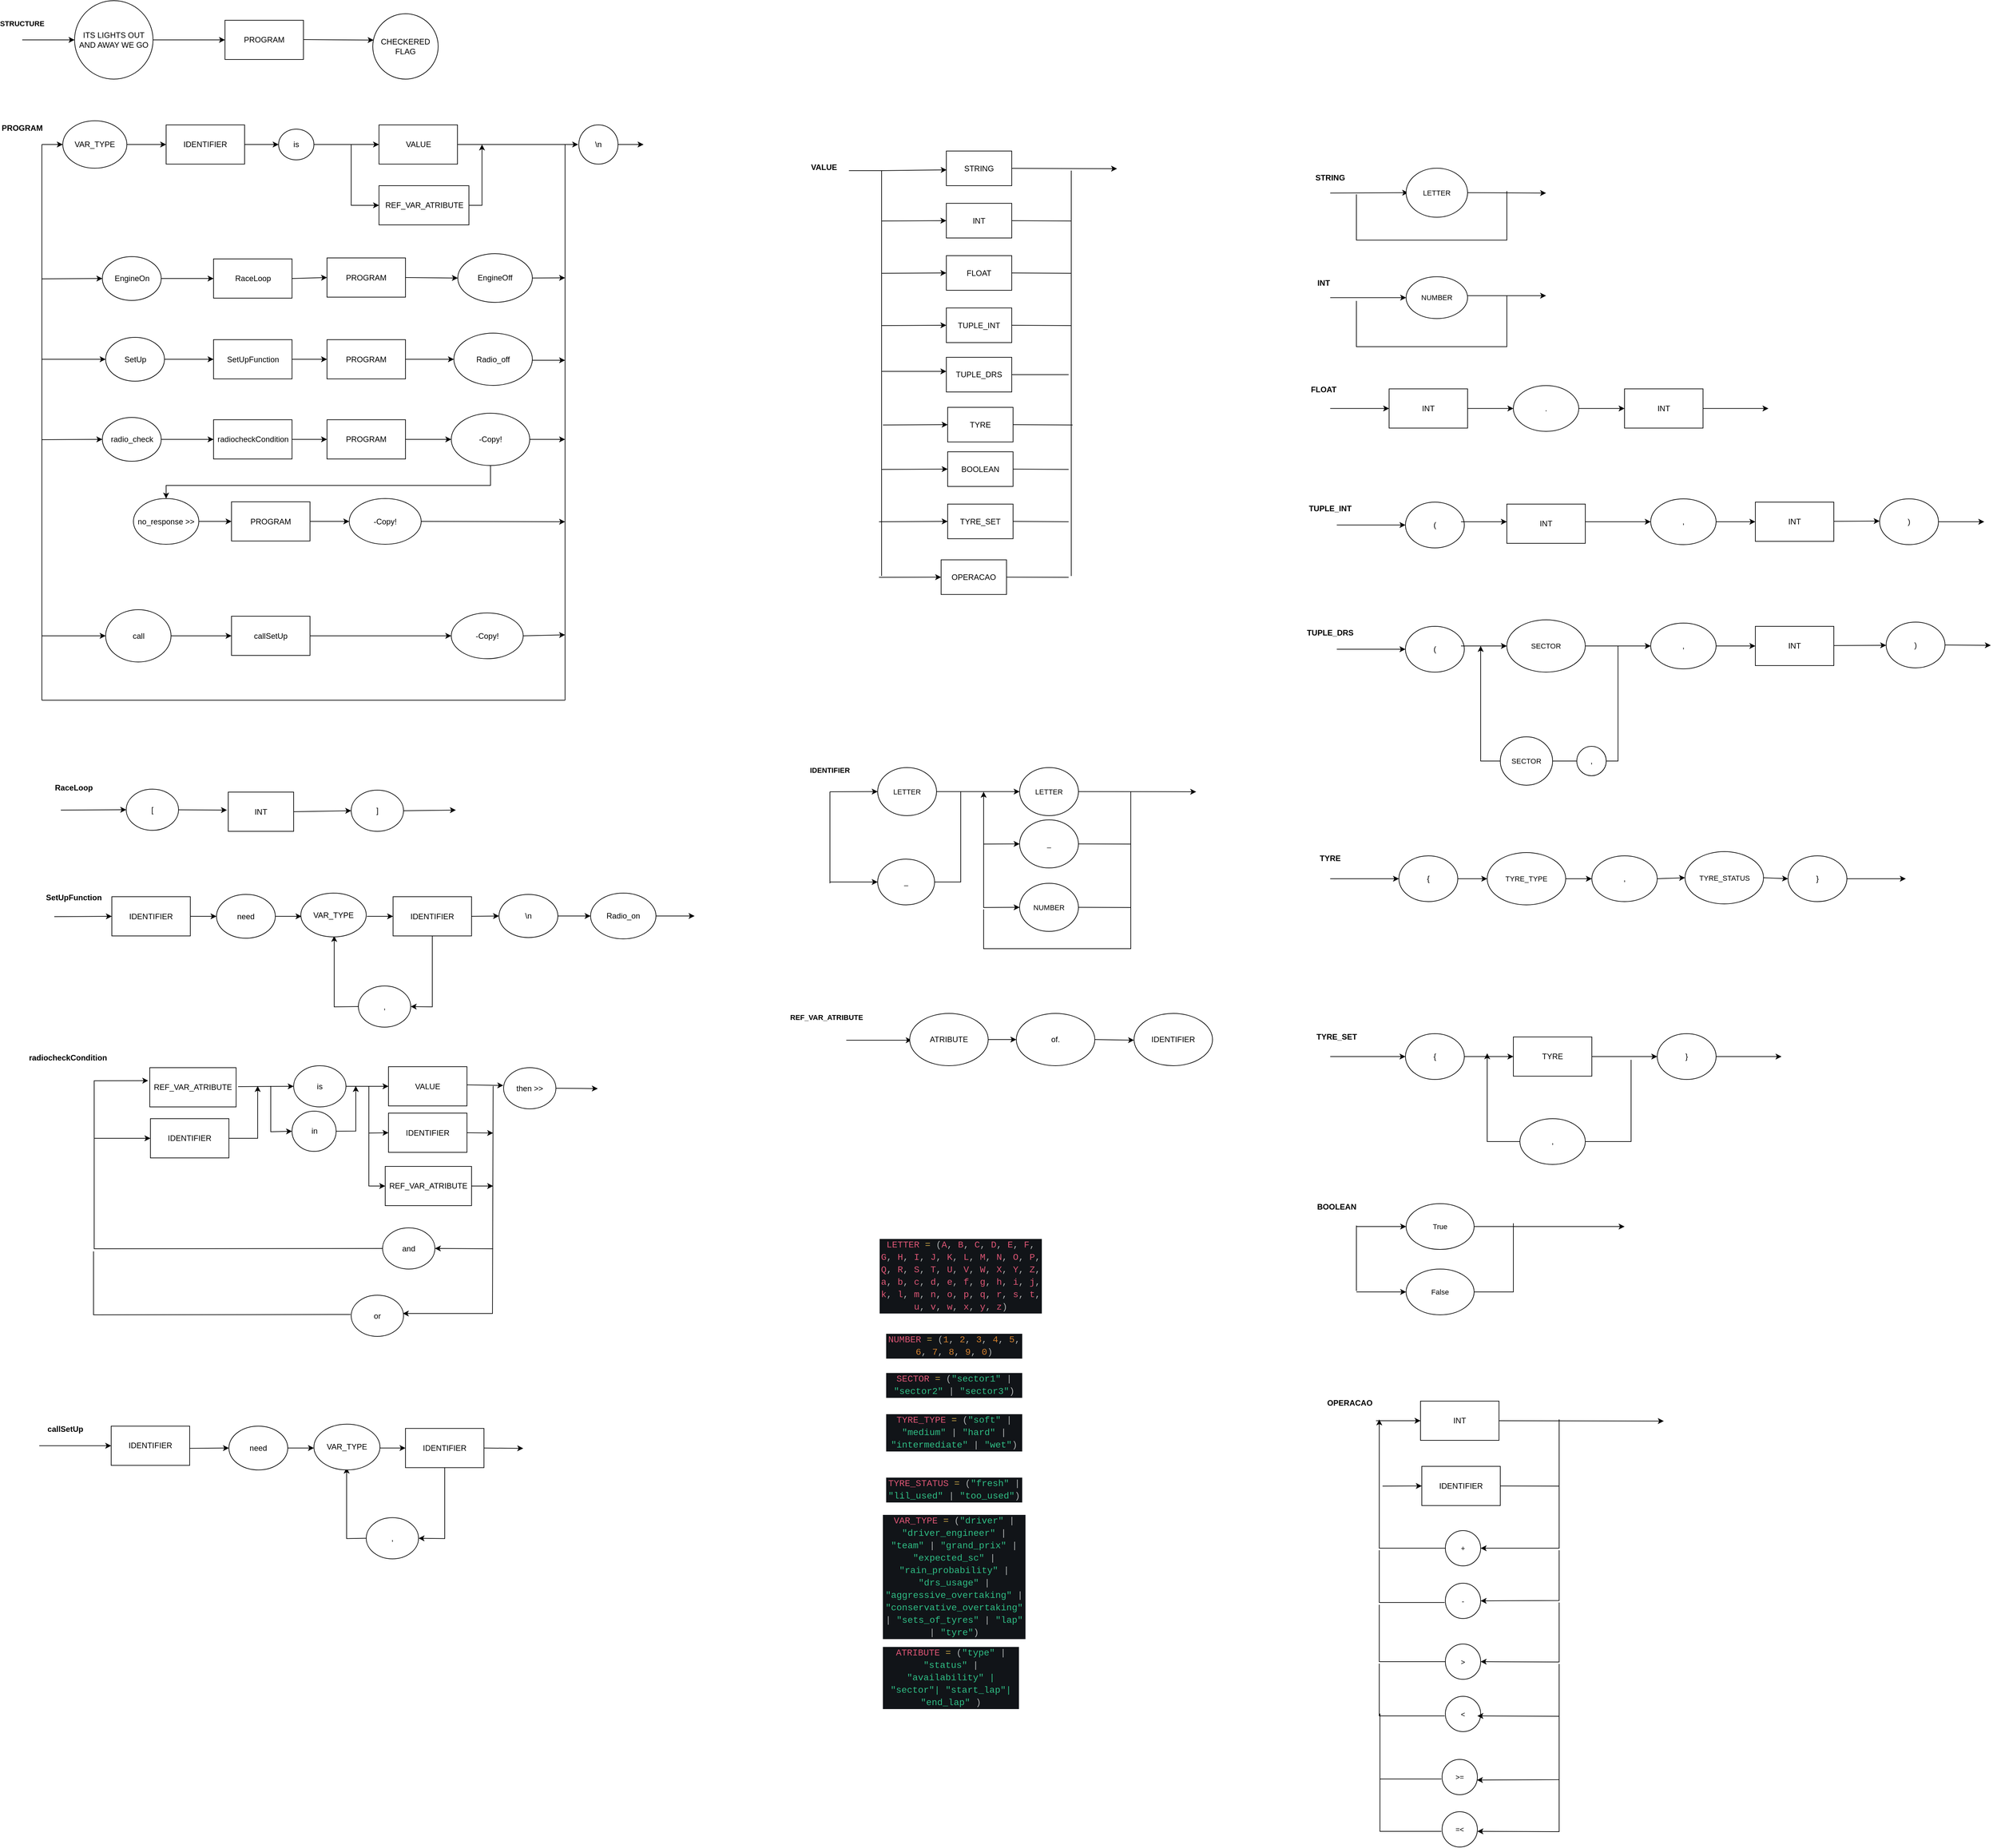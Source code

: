 <mxfile version="21.0.10" type="device"><diagram id="nJPXixU6zRH9wzaMpiaA" name="Página-1"><mxGraphModel dx="3765" dy="1497" grid="1" gridSize="10" guides="1" tooltips="1" connect="1" arrows="1" fold="1" page="1" pageScale="1" pageWidth="291" pageHeight="413" math="0" shadow="0"><root><mxCell id="0"/><mxCell id="1" parent="0"/><mxCell id="-s76jAeznodHaaLhFz4p-1" value="ITS LIGHTS OUT AND AWAY WE GO" style="ellipse;whiteSpace=wrap;html=1;aspect=fixed;" parent="1" vertex="1"><mxGeometry x="-260" y="50" width="120" height="120" as="geometry"/></mxCell><mxCell id="-s76jAeznodHaaLhFz4p-2" value="CHECKERED FLAG" style="ellipse;whiteSpace=wrap;html=1;aspect=fixed;" parent="1" vertex="1"><mxGeometry x="196" y="70" width="100" height="100" as="geometry"/></mxCell><mxCell id="-s76jAeznodHaaLhFz4p-3" value="PROGRAM" style="rounded=0;whiteSpace=wrap;html=1;" parent="1" vertex="1"><mxGeometry x="-30" y="80" width="120" height="60" as="geometry"/></mxCell><mxCell id="-s76jAeznodHaaLhFz4p-4" value="" style="endArrow=classic;html=1;rounded=0;exitX=1;exitY=0.5;exitDx=0;exitDy=0;entryX=0;entryY=0.5;entryDx=0;entryDy=0;" parent="1" source="-s76jAeznodHaaLhFz4p-1" target="-s76jAeznodHaaLhFz4p-3" edge="1"><mxGeometry width="50" height="50" relative="1" as="geometry"><mxPoint x="170" y="190" as="sourcePoint"/><mxPoint x="220" y="140" as="targetPoint"/></mxGeometry></mxCell><mxCell id="-s76jAeznodHaaLhFz4p-5" value="" style="endArrow=classic;html=1;rounded=0;exitX=1;exitY=0.5;exitDx=0;exitDy=0;entryX=0.013;entryY=0.403;entryDx=0;entryDy=0;entryPerimeter=0;" parent="1" target="-s76jAeznodHaaLhFz4p-2" edge="1"><mxGeometry width="50" height="50" relative="1" as="geometry"><mxPoint x="90" y="109.5" as="sourcePoint"/><mxPoint x="200" y="109.5" as="targetPoint"/></mxGeometry></mxCell><mxCell id="-s76jAeznodHaaLhFz4p-8" value="" style="endArrow=classic;html=1;rounded=0;" parent="1" target="b4CzyY3gaDAT03zvZMXL-57" edge="1"><mxGeometry width="50" height="50" relative="1" as="geometry"><mxPoint x="-310" y="270" as="sourcePoint"/><mxPoint x="-280" y="270" as="targetPoint"/></mxGeometry></mxCell><mxCell id="-s76jAeznodHaaLhFz4p-9" value="&lt;b&gt;PROGRAM&lt;/b&gt;" style="text;html=1;strokeColor=none;fillColor=none;align=center;verticalAlign=middle;whiteSpace=wrap;rounded=0;" parent="1" vertex="1"><mxGeometry x="-370" y="230" width="60" height="30" as="geometry"/></mxCell><mxCell id="-s76jAeznodHaaLhFz4p-13" value="[" style="ellipse;whiteSpace=wrap;html=1;" parent="1" vertex="1"><mxGeometry x="-181" y="1256" width="80" height="63" as="geometry"/></mxCell><mxCell id="-s76jAeznodHaaLhFz4p-15" value="INT" style="rounded=0;whiteSpace=wrap;html=1;" parent="1" vertex="1"><mxGeometry x="-25" y="1260.5" width="100" height="60" as="geometry"/></mxCell><mxCell id="-s76jAeznodHaaLhFz4p-16" value="]" style="ellipse;whiteSpace=wrap;html=1;" parent="1" vertex="1"><mxGeometry x="163" y="1257.5" width="80" height="63" as="geometry"/></mxCell><mxCell id="-s76jAeznodHaaLhFz4p-19" value="SetUp" style="ellipse;whiteSpace=wrap;html=1;" parent="1" vertex="1"><mxGeometry x="-212.5" y="565" width="90" height="67" as="geometry"/></mxCell><mxCell id="-s76jAeznodHaaLhFz4p-20" value="IDENTIFIER" style="rounded=0;whiteSpace=wrap;html=1;" parent="1" vertex="1"><mxGeometry x="-203" y="1420.5" width="120" height="60" as="geometry"/></mxCell><mxCell id="-s76jAeznodHaaLhFz4p-21" value="need" style="ellipse;whiteSpace=wrap;html=1;" parent="1" vertex="1"><mxGeometry x="-43" y="1417" width="90" height="67" as="geometry"/></mxCell><mxCell id="-s76jAeznodHaaLhFz4p-23" value="IDENTIFIER" style="rounded=0;whiteSpace=wrap;html=1;" parent="1" vertex="1"><mxGeometry x="227" y="1420.5" width="120" height="60" as="geometry"/></mxCell><mxCell id="-s76jAeznodHaaLhFz4p-24" value="," style="ellipse;whiteSpace=wrap;html=1;" parent="1" vertex="1"><mxGeometry x="174" y="1557" width="80" height="63" as="geometry"/></mxCell><mxCell id="-s76jAeznodHaaLhFz4p-26" value="" style="endArrow=classic;html=1;rounded=0;entryX=0;entryY=0.5;entryDx=0;entryDy=0;exitX=1;exitY=0.5;exitDx=0;exitDy=0;" parent="1" source="-s76jAeznodHaaLhFz4p-20" target="-s76jAeznodHaaLhFz4p-21" edge="1"><mxGeometry width="50" height="50" relative="1" as="geometry"><mxPoint x="-113" y="1537" as="sourcePoint"/><mxPoint x="-193" y="1460.5" as="targetPoint"/></mxGeometry></mxCell><mxCell id="-s76jAeznodHaaLhFz4p-27" value="" style="endArrow=classic;html=1;rounded=0;entryX=0;entryY=0.5;entryDx=0;entryDy=0;exitX=1;exitY=0.5;exitDx=0;exitDy=0;" parent="1" source="-s76jAeznodHaaLhFz4p-21" edge="1"><mxGeometry width="50" height="50" relative="1" as="geometry"><mxPoint x="-13" y="1577" as="sourcePoint"/><mxPoint x="87" y="1450.5" as="targetPoint"/></mxGeometry></mxCell><mxCell id="-s76jAeznodHaaLhFz4p-28" value="" style="endArrow=classic;html=1;rounded=0;exitX=1;exitY=0.5;exitDx=0;exitDy=0;entryX=0;entryY=0.5;entryDx=0;entryDy=0;" parent="1" target="-s76jAeznodHaaLhFz4p-23" edge="1"><mxGeometry width="50" height="50" relative="1" as="geometry"><mxPoint x="187" y="1450.5" as="sourcePoint"/><mxPoint x="237" y="1507" as="targetPoint"/></mxGeometry></mxCell><mxCell id="-s76jAeznodHaaLhFz4p-29" value="" style="endArrow=classic;html=1;rounded=0;exitX=0.5;exitY=1;exitDx=0;exitDy=0;entryX=1;entryY=0.5;entryDx=0;entryDy=0;" parent="1" source="-s76jAeznodHaaLhFz4p-23" target="-s76jAeznodHaaLhFz4p-24" edge="1"><mxGeometry width="50" height="50" relative="1" as="geometry"><mxPoint x="377" y="1547" as="sourcePoint"/><mxPoint x="247" y="1588.5" as="targetPoint"/><Array as="points"><mxPoint x="287" y="1589"/></Array></mxGeometry></mxCell><mxCell id="-s76jAeznodHaaLhFz4p-30" value="" style="endArrow=classic;html=1;rounded=0;exitX=0;exitY=0.5;exitDx=0;exitDy=0;entryX=0.5;entryY=1;entryDx=0;entryDy=0;" parent="1" source="-s76jAeznodHaaLhFz4p-24" edge="1"><mxGeometry width="50" height="50" relative="1" as="geometry"><mxPoint x="167" y="1588.5" as="sourcePoint"/><mxPoint x="137" y="1480.5" as="targetPoint"/><Array as="points"><mxPoint x="137" y="1589"/></Array></mxGeometry></mxCell><mxCell id="-s76jAeznodHaaLhFz4p-31" value="radio_check" style="ellipse;whiteSpace=wrap;html=1;" parent="1" vertex="1"><mxGeometry x="-217.5" y="687.5" width="90" height="67" as="geometry"/></mxCell><mxCell id="-s76jAeznodHaaLhFz4p-32" value="IDENTIFIER" style="rounded=0;whiteSpace=wrap;html=1;" parent="1" vertex="1"><mxGeometry x="-144" y="1760" width="120" height="60" as="geometry"/></mxCell><mxCell id="-s76jAeznodHaaLhFz4p-33" value="is" style="ellipse;whiteSpace=wrap;html=1;" parent="1" vertex="1"><mxGeometry x="75" y="1679" width="80" height="63" as="geometry"/></mxCell><mxCell id="-s76jAeznodHaaLhFz4p-34" value="STRING" style="rounded=0;whiteSpace=wrap;html=1;" parent="1" vertex="1"><mxGeometry x="1073" y="280" width="100" height="53" as="geometry"/></mxCell><mxCell id="-s76jAeznodHaaLhFz4p-35" value="INT" style="rounded=0;whiteSpace=wrap;html=1;" parent="1" vertex="1"><mxGeometry x="1073" y="360" width="100" height="53" as="geometry"/></mxCell><mxCell id="-s76jAeznodHaaLhFz4p-36" value="FLOAT" style="rounded=0;whiteSpace=wrap;html=1;" parent="1" vertex="1"><mxGeometry x="1073" y="440" width="100" height="53" as="geometry"/></mxCell><mxCell id="-s76jAeznodHaaLhFz4p-37" value="TUPLE_INT" style="rounded=0;whiteSpace=wrap;html=1;" parent="1" vertex="1"><mxGeometry x="1073" y="520" width="100" height="53" as="geometry"/></mxCell><mxCell id="-s76jAeznodHaaLhFz4p-38" value="TYRE" style="rounded=0;whiteSpace=wrap;html=1;" parent="1" vertex="1"><mxGeometry x="1075" y="672" width="100" height="53" as="geometry"/></mxCell><mxCell id="-s76jAeznodHaaLhFz4p-39" value="TYRE_SET" style="rounded=0;whiteSpace=wrap;html=1;" parent="1" vertex="1"><mxGeometry x="1075" y="820" width="100" height="53" as="geometry"/></mxCell><mxCell id="-s76jAeznodHaaLhFz4p-40" value="VALUE" style="rounded=0;whiteSpace=wrap;html=1;" parent="1" vertex="1"><mxGeometry x="220" y="1680.5" width="120" height="60" as="geometry"/></mxCell><mxCell id="-s76jAeznodHaaLhFz4p-41" value="then &amp;gt;&amp;gt;" style="ellipse;whiteSpace=wrap;html=1;" parent="1" vertex="1"><mxGeometry x="396" y="1682" width="80" height="63" as="geometry"/></mxCell><mxCell id="-s76jAeznodHaaLhFz4p-42" value="" style="endArrow=classic;html=1;rounded=0;entryX=0;entryY=0.5;entryDx=0;entryDy=0;" parent="1" target="-s76jAeznodHaaLhFz4p-13" edge="1"><mxGeometry width="50" height="50" relative="1" as="geometry"><mxPoint x="-281" y="1288" as="sourcePoint"/><mxPoint x="-261" y="1269" as="targetPoint"/></mxGeometry></mxCell><mxCell id="-s76jAeznodHaaLhFz4p-43" value="&lt;b&gt;RaceLoop&lt;/b&gt;" style="text;html=1;strokeColor=none;fillColor=none;align=center;verticalAlign=middle;whiteSpace=wrap;rounded=0;" parent="1" vertex="1"><mxGeometry x="-291" y="1239" width="60" height="30" as="geometry"/></mxCell><mxCell id="-s76jAeznodHaaLhFz4p-45" value="" style="endArrow=classic;html=1;rounded=0;entryX=0;entryY=0.5;entryDx=0;entryDy=0;" parent="1" target="-s76jAeznodHaaLhFz4p-20" edge="1"><mxGeometry width="50" height="50" relative="1" as="geometry"><mxPoint x="-291" y="1451" as="sourcePoint"/><mxPoint x="-281" y="1217" as="targetPoint"/></mxGeometry></mxCell><mxCell id="-s76jAeznodHaaLhFz4p-46" value="&lt;b&gt;SetUpFunction&lt;/b&gt;" style="text;html=1;strokeColor=none;fillColor=none;align=center;verticalAlign=middle;whiteSpace=wrap;rounded=0;" parent="1" vertex="1"><mxGeometry x="-291" y="1407" width="60" height="30" as="geometry"/></mxCell><mxCell id="-s76jAeznodHaaLhFz4p-48" value="&lt;b&gt;radiocheckCondition&lt;/b&gt;" style="text;html=1;strokeColor=none;fillColor=none;align=center;verticalAlign=middle;whiteSpace=wrap;rounded=0;" parent="1" vertex="1"><mxGeometry x="-300" y="1652" width="60" height="30" as="geometry"/></mxCell><mxCell id="-s76jAeznodHaaLhFz4p-50" value="EngineOn" style="ellipse;whiteSpace=wrap;html=1;" parent="1" vertex="1"><mxGeometry x="-217.5" y="441.5" width="90" height="67" as="geometry"/></mxCell><mxCell id="-s76jAeznodHaaLhFz4p-51" value="call" style="ellipse;whiteSpace=wrap;html=1;" parent="1" vertex="1"><mxGeometry x="-212.5" y="981.5" width="100" height="80" as="geometry"/></mxCell><mxCell id="-s76jAeznodHaaLhFz4p-52" value="IDENTIFIER" style="rounded=0;whiteSpace=wrap;html=1;" parent="1" vertex="1"><mxGeometry x="-204" y="2230.25" width="120" height="60" as="geometry"/></mxCell><mxCell id="-s76jAeznodHaaLhFz4p-53" value="need" style="ellipse;whiteSpace=wrap;html=1;" parent="1" vertex="1"><mxGeometry x="-24" y="2230.25" width="90" height="67" as="geometry"/></mxCell><mxCell id="-s76jAeznodHaaLhFz4p-55" value="IDENTIFIER" style="rounded=0;whiteSpace=wrap;html=1;" parent="1" vertex="1"><mxGeometry x="246" y="2233.75" width="120" height="60" as="geometry"/></mxCell><mxCell id="-s76jAeznodHaaLhFz4p-56" value="," style="ellipse;whiteSpace=wrap;html=1;" parent="1" vertex="1"><mxGeometry x="186" y="2370.25" width="80" height="63" as="geometry"/></mxCell><mxCell id="-s76jAeznodHaaLhFz4p-57" value="" style="endArrow=classic;html=1;rounded=0;entryX=0;entryY=0.5;entryDx=0;entryDy=0;exitX=1;exitY=0.5;exitDx=0;exitDy=0;" parent="1" source="-s76jAeznodHaaLhFz4p-53" edge="1"><mxGeometry width="50" height="50" relative="1" as="geometry"><mxPoint x="6" y="2390.25" as="sourcePoint"/><mxPoint x="106" y="2263.75" as="targetPoint"/></mxGeometry></mxCell><mxCell id="-s76jAeznodHaaLhFz4p-58" value="" style="endArrow=classic;html=1;rounded=0;exitX=1;exitY=0.5;exitDx=0;exitDy=0;entryX=0;entryY=0.5;entryDx=0;entryDy=0;" parent="1" target="-s76jAeznodHaaLhFz4p-55" edge="1"><mxGeometry width="50" height="50" relative="1" as="geometry"><mxPoint x="206" y="2263.75" as="sourcePoint"/><mxPoint x="256" y="2320.25" as="targetPoint"/></mxGeometry></mxCell><mxCell id="-s76jAeznodHaaLhFz4p-59" value="" style="endArrow=classic;html=1;rounded=0;exitX=0.5;exitY=1;exitDx=0;exitDy=0;entryX=1;entryY=0.5;entryDx=0;entryDy=0;" parent="1" source="-s76jAeznodHaaLhFz4p-55" target="-s76jAeznodHaaLhFz4p-56" edge="1"><mxGeometry width="50" height="50" relative="1" as="geometry"><mxPoint x="396" y="2360.25" as="sourcePoint"/><mxPoint x="306" y="2410.25" as="targetPoint"/><Array as="points"><mxPoint x="306" y="2402.25"/></Array></mxGeometry></mxCell><mxCell id="-s76jAeznodHaaLhFz4p-60" value="" style="endArrow=classic;html=1;rounded=0;exitX=0;exitY=0.5;exitDx=0;exitDy=0;entryX=0.5;entryY=1;entryDx=0;entryDy=0;" parent="1" source="-s76jAeznodHaaLhFz4p-56" edge="1"><mxGeometry width="50" height="50" relative="1" as="geometry"><mxPoint x="86" y="2390.25" as="sourcePoint"/><mxPoint x="156" y="2293.75" as="targetPoint"/><Array as="points"><mxPoint x="156" y="2402.25"/></Array></mxGeometry></mxCell><mxCell id="-s76jAeznodHaaLhFz4p-61" value="" style="endArrow=classic;html=1;rounded=0;entryX=0;entryY=0.5;entryDx=0;entryDy=0;" parent="1" target="-s76jAeznodHaaLhFz4p-52" edge="1"><mxGeometry width="50" height="50" relative="1" as="geometry"><mxPoint x="-314" y="2260.25" as="sourcePoint"/><mxPoint x="-314" y="2260.25" as="targetPoint"/></mxGeometry></mxCell><mxCell id="-s76jAeznodHaaLhFz4p-62" value="&lt;b&gt;callSetUp&lt;/b&gt;" style="text;html=1;strokeColor=none;fillColor=none;align=center;verticalAlign=middle;whiteSpace=wrap;rounded=0;" parent="1" vertex="1"><mxGeometry x="-304" y="2220.25" width="60" height="30" as="geometry"/></mxCell><mxCell id="-s76jAeznodHaaLhFz4p-63" value="" style="endArrow=classic;html=1;rounded=0;exitX=1;exitY=0.5;exitDx=0;exitDy=0;entryX=0;entryY=0.5;entryDx=0;entryDy=0;" parent="1" source="-s76jAeznodHaaLhFz4p-50" target="-s76jAeznodHaaLhFz4p-66" edge="1"><mxGeometry width="50" height="50" relative="1" as="geometry"><mxPoint x="-57.5" y="511.5" as="sourcePoint"/><mxPoint x="-57.5" y="471.5" as="targetPoint"/></mxGeometry></mxCell><mxCell id="-s76jAeznodHaaLhFz4p-64" value="IDENTIFIER" style="rounded=0;whiteSpace=wrap;html=1;" parent="1" vertex="1"><mxGeometry x="-120" y="240" width="120" height="60" as="geometry"/></mxCell><mxCell id="-s76jAeznodHaaLhFz4p-65" value="VALUE" style="rounded=0;whiteSpace=wrap;html=1;" parent="1" vertex="1"><mxGeometry x="205.5" y="240" width="120" height="60" as="geometry"/></mxCell><mxCell id="-s76jAeznodHaaLhFz4p-66" value="RaceLoop" style="rounded=0;whiteSpace=wrap;html=1;" parent="1" vertex="1"><mxGeometry x="-47.5" y="445" width="120" height="60" as="geometry"/></mxCell><mxCell id="-s76jAeznodHaaLhFz4p-67" value="SetUpFunction" style="rounded=0;whiteSpace=wrap;html=1;" parent="1" vertex="1"><mxGeometry x="-47.5" y="568.5" width="120" height="60" as="geometry"/></mxCell><mxCell id="-s76jAeznodHaaLhFz4p-68" value="radiocheckCondition" style="rounded=0;whiteSpace=wrap;html=1;" parent="1" vertex="1"><mxGeometry x="-47.5" y="691" width="120" height="60" as="geometry"/></mxCell><mxCell id="-s76jAeznodHaaLhFz4p-69" value="callSetUp" style="rounded=0;whiteSpace=wrap;html=1;" parent="1" vertex="1"><mxGeometry x="-20" y="991.5" width="120" height="60" as="geometry"/></mxCell><mxCell id="-s76jAeznodHaaLhFz4p-70" value="" style="endArrow=classic;html=1;rounded=0;exitX=1;exitY=0.5;exitDx=0;exitDy=0;entryX=0;entryY=0.5;entryDx=0;entryDy=0;" parent="1" source="-s76jAeznodHaaLhFz4p-19" target="-s76jAeznodHaaLhFz4p-67" edge="1"><mxGeometry width="50" height="50" relative="1" as="geometry"><mxPoint x="252.5" y="671.5" as="sourcePoint"/><mxPoint x="-57.5" y="601.5" as="targetPoint"/></mxGeometry></mxCell><mxCell id="-s76jAeznodHaaLhFz4p-71" value="" style="endArrow=classic;html=1;rounded=0;exitX=1;exitY=0.5;exitDx=0;exitDy=0;entryX=0;entryY=0.5;entryDx=0;entryDy=0;" parent="1" source="-s76jAeznodHaaLhFz4p-31" target="-s76jAeznodHaaLhFz4p-68" edge="1"><mxGeometry width="50" height="50" relative="1" as="geometry"><mxPoint x="-107.5" y="761.5" as="sourcePoint"/><mxPoint x="-57.5" y="711.5" as="targetPoint"/></mxGeometry></mxCell><mxCell id="-s76jAeznodHaaLhFz4p-72" value="" style="endArrow=classic;html=1;rounded=0;exitX=1;exitY=0.5;exitDx=0;exitDy=0;entryX=0;entryY=0.5;entryDx=0;entryDy=0;" parent="1" source="-s76jAeznodHaaLhFz4p-51" target="-s76jAeznodHaaLhFz4p-69" edge="1"><mxGeometry width="50" height="50" relative="1" as="geometry"><mxPoint x="-107.5" y="1131.5" as="sourcePoint"/><mxPoint x="-57.5" y="1081.5" as="targetPoint"/></mxGeometry></mxCell><mxCell id="-s76jAeznodHaaLhFz4p-73" value="\n" style="ellipse;whiteSpace=wrap;html=1;aspect=fixed;" parent="1" vertex="1"><mxGeometry x="511" y="240" width="60" height="60" as="geometry"/></mxCell><mxCell id="-s76jAeznodHaaLhFz4p-78" value="" style="endArrow=classic;html=1;rounded=0;entryX=0;entryY=0.5;entryDx=0;entryDy=0;" parent="1" target="-s76jAeznodHaaLhFz4p-50" edge="1"><mxGeometry width="50" height="50" relative="1" as="geometry"><mxPoint x="-310" y="475.5" as="sourcePoint"/><mxPoint x="-230" y="451.5" as="targetPoint"/></mxGeometry></mxCell><mxCell id="-s76jAeznodHaaLhFz4p-80" value="PROGRAM" style="rounded=0;whiteSpace=wrap;html=1;" parent="1" vertex="1"><mxGeometry x="126" y="443.5" width="120" height="60" as="geometry"/></mxCell><mxCell id="-s76jAeznodHaaLhFz4p-81" value="EngineOff" style="ellipse;whiteSpace=wrap;html=1;" parent="1" vertex="1"><mxGeometry x="326" y="437" width="114" height="74.5" as="geometry"/></mxCell><mxCell id="-s76jAeznodHaaLhFz4p-82" value="" style="endArrow=classic;html=1;rounded=0;exitX=1;exitY=0.5;exitDx=0;exitDy=0;entryX=0;entryY=0.5;entryDx=0;entryDy=0;" parent="1" source="-s76jAeznodHaaLhFz4p-80" target="-s76jAeznodHaaLhFz4p-81" edge="1"><mxGeometry width="50" height="50" relative="1" as="geometry"><mxPoint x="290" y="591.5" as="sourcePoint"/><mxPoint x="340" y="541.5" as="targetPoint"/></mxGeometry></mxCell><mxCell id="-s76jAeznodHaaLhFz4p-83" value="" style="endArrow=classic;html=1;rounded=0;entryX=0;entryY=0.5;entryDx=0;entryDy=0;" parent="1" target="-s76jAeznodHaaLhFz4p-19" edge="1"><mxGeometry width="50" height="50" relative="1" as="geometry"><mxPoint x="-310" y="598.5" as="sourcePoint"/><mxPoint x="-230" y="511.5" as="targetPoint"/></mxGeometry></mxCell><mxCell id="-s76jAeznodHaaLhFz4p-84" value="PROGRAM" style="rounded=0;whiteSpace=wrap;html=1;" parent="1" vertex="1"><mxGeometry x="126" y="568.5" width="120" height="60" as="geometry"/></mxCell><mxCell id="-s76jAeznodHaaLhFz4p-85" value="\n" style="ellipse;whiteSpace=wrap;html=1;" parent="1" vertex="1"><mxGeometry x="389" y="1417" width="90" height="66" as="geometry"/></mxCell><mxCell id="-s76jAeznodHaaLhFz4p-86" value="Radio_on" style="ellipse;whiteSpace=wrap;html=1;" parent="1" vertex="1"><mxGeometry x="529" y="1415" width="100" height="70" as="geometry"/></mxCell><mxCell id="-s76jAeznodHaaLhFz4p-87" value="" style="endArrow=classic;html=1;rounded=0;exitX=1;exitY=0.5;exitDx=0;exitDy=0;entryX=0;entryY=0.5;entryDx=0;entryDy=0;" parent="1" source="-s76jAeznodHaaLhFz4p-23" target="-s76jAeznodHaaLhFz4p-85" edge="1"><mxGeometry width="50" height="50" relative="1" as="geometry"><mxPoint x="509" y="1597" as="sourcePoint"/><mxPoint x="559" y="1547" as="targetPoint"/></mxGeometry></mxCell><mxCell id="-s76jAeznodHaaLhFz4p-88" value="" style="endArrow=classic;html=1;rounded=0;exitX=1;exitY=0.5;exitDx=0;exitDy=0;entryX=0;entryY=0.5;entryDx=0;entryDy=0;" parent="1" source="-s76jAeznodHaaLhFz4p-85" target="-s76jAeznodHaaLhFz4p-86" edge="1"><mxGeometry width="50" height="50" relative="1" as="geometry"><mxPoint x="539" y="1547" as="sourcePoint"/><mxPoint x="589" y="1497" as="targetPoint"/></mxGeometry></mxCell><mxCell id="-s76jAeznodHaaLhFz4p-89" value="" style="endArrow=classic;html=1;rounded=0;exitX=1;exitY=0.5;exitDx=0;exitDy=0;" parent="1" source="-s76jAeznodHaaLhFz4p-86" edge="1"><mxGeometry width="50" height="50" relative="1" as="geometry"><mxPoint x="759" y="1477" as="sourcePoint"/><mxPoint x="688" y="1450" as="targetPoint"/></mxGeometry></mxCell><mxCell id="-s76jAeznodHaaLhFz4p-90" value="" style="endArrow=classic;html=1;rounded=0;exitX=1;exitY=0.5;exitDx=0;exitDy=0;entryX=0;entryY=0.5;entryDx=0;entryDy=0;" parent="1" source="-s76jAeznodHaaLhFz4p-84" target="-s76jAeznodHaaLhFz4p-91" edge="1"><mxGeometry width="50" height="50" relative="1" as="geometry"><mxPoint x="390" y="611.5" as="sourcePoint"/><mxPoint x="330" y="598.5" as="targetPoint"/></mxGeometry></mxCell><mxCell id="-s76jAeznodHaaLhFz4p-91" value="Radio_off" style="ellipse;whiteSpace=wrap;html=1;" parent="1" vertex="1"><mxGeometry x="320" y="558.5" width="120" height="80" as="geometry"/></mxCell><mxCell id="-s76jAeznodHaaLhFz4p-93" value="" style="endArrow=classic;html=1;rounded=0;exitX=1;exitY=0.5;exitDx=0;exitDy=0;entryX=0;entryY=0.5;entryDx=0;entryDy=0;" parent="1" source="-s76jAeznodHaaLhFz4p-67" target="-s76jAeznodHaaLhFz4p-84" edge="1"><mxGeometry width="50" height="50" relative="1" as="geometry"><mxPoint x="170" y="721.5" as="sourcePoint"/><mxPoint x="220" y="671.5" as="targetPoint"/></mxGeometry></mxCell><mxCell id="-s76jAeznodHaaLhFz4p-94" value="PROGRAM" style="rounded=0;whiteSpace=wrap;html=1;" parent="1" vertex="1"><mxGeometry x="-20" y="816.5" width="120" height="60" as="geometry"/></mxCell><mxCell id="-s76jAeznodHaaLhFz4p-95" value="-Copy!" style="ellipse;whiteSpace=wrap;html=1;" parent="1" vertex="1"><mxGeometry x="316" y="681" width="120" height="80" as="geometry"/></mxCell><mxCell id="-s76jAeznodHaaLhFz4p-96" value="and" style="ellipse;whiteSpace=wrap;html=1;" parent="1" vertex="1"><mxGeometry x="211" y="1927" width="80" height="63" as="geometry"/></mxCell><mxCell id="-s76jAeznodHaaLhFz4p-97" value="" style="endArrow=classic;html=1;rounded=0;entryX=-0.018;entryY=0.331;entryDx=0;entryDy=0;entryPerimeter=0;exitX=0;exitY=0.5;exitDx=0;exitDy=0;" parent="1" source="-s76jAeznodHaaLhFz4p-96" target="b4CzyY3gaDAT03zvZMXL-89" edge="1"><mxGeometry width="50" height="50" relative="1" as="geometry"><mxPoint x="210" y="2002" as="sourcePoint"/><mxPoint x="-70" y="1702" as="targetPoint"/><Array as="points"><mxPoint x="-230" y="1959"/><mxPoint x="-230" y="1702"/></Array></mxGeometry></mxCell><mxCell id="-s76jAeznodHaaLhFz4p-98" value="" style="endArrow=classic;html=1;rounded=0;exitX=0.998;exitY=0.463;exitDx=0;exitDy=0;entryX=-0.006;entryY=0.432;entryDx=0;entryDy=0;entryPerimeter=0;exitPerimeter=0;" parent="1" source="-s76jAeznodHaaLhFz4p-40" target="-s76jAeznodHaaLhFz4p-41" edge="1"><mxGeometry width="50" height="50" relative="1" as="geometry"><mxPoint x="360" y="1982" as="sourcePoint"/><mxPoint x="340" y="1790" as="targetPoint"/></mxGeometry></mxCell><mxCell id="-s76jAeznodHaaLhFz4p-101" value="no_response &amp;gt;&amp;gt;" style="ellipse;whiteSpace=wrap;html=1;" parent="1" vertex="1"><mxGeometry x="-170" y="811.5" width="100" height="70" as="geometry"/></mxCell><mxCell id="-s76jAeznodHaaLhFz4p-102" value="PROGRAM" style="rounded=0;whiteSpace=wrap;html=1;" parent="1" vertex="1"><mxGeometry x="126" y="691" width="120" height="60" as="geometry"/></mxCell><mxCell id="-s76jAeznodHaaLhFz4p-103" value="-Copy!" style="ellipse;whiteSpace=wrap;html=1;" parent="1" vertex="1"><mxGeometry x="160" y="811.5" width="110" height="70" as="geometry"/></mxCell><mxCell id="-s76jAeznodHaaLhFz4p-104" value="" style="endArrow=classic;html=1;rounded=0;exitX=1;exitY=0.5;exitDx=0;exitDy=0;entryX=0;entryY=0.5;entryDx=0;entryDy=0;" parent="1" source="-s76jAeznodHaaLhFz4p-68" target="-s76jAeznodHaaLhFz4p-102" edge="1"><mxGeometry width="50" height="50" relative="1" as="geometry"><mxPoint x="130" y="811.5" as="sourcePoint"/><mxPoint x="180" y="761.5" as="targetPoint"/></mxGeometry></mxCell><mxCell id="-s76jAeznodHaaLhFz4p-105" value="" style="endArrow=classic;html=1;rounded=0;exitX=1;exitY=0.5;exitDx=0;exitDy=0;entryX=0;entryY=0.5;entryDx=0;entryDy=0;" parent="1" source="-s76jAeznodHaaLhFz4p-102" target="-s76jAeznodHaaLhFz4p-95" edge="1"><mxGeometry width="50" height="50" relative="1" as="geometry"><mxPoint x="330" y="861.5" as="sourcePoint"/><mxPoint x="380" y="811.5" as="targetPoint"/></mxGeometry></mxCell><mxCell id="-s76jAeznodHaaLhFz4p-108" value="" style="endArrow=classic;html=1;rounded=0;exitX=1;exitY=0.5;exitDx=0;exitDy=0;entryX=0;entryY=0.5;entryDx=0;entryDy=0;" parent="1" source="-s76jAeznodHaaLhFz4p-66" target="-s76jAeznodHaaLhFz4p-80" edge="1"><mxGeometry width="50" height="50" relative="1" as="geometry"><mxPoint x="560" y="501.5" as="sourcePoint"/><mxPoint x="610" y="451.5" as="targetPoint"/></mxGeometry></mxCell><mxCell id="-s76jAeznodHaaLhFz4p-110" value="" style="endArrow=classic;html=1;rounded=0;exitX=0.5;exitY=1;exitDx=0;exitDy=0;entryX=0.5;entryY=0;entryDx=0;entryDy=0;" parent="1" source="-s76jAeznodHaaLhFz4p-95" target="-s76jAeznodHaaLhFz4p-101" edge="1"><mxGeometry width="50" height="50" relative="1" as="geometry"><mxPoint x="370" y="841.5" as="sourcePoint"/><mxPoint x="-120" y="791.5" as="targetPoint"/><Array as="points"><mxPoint x="376" y="791.5"/><mxPoint x="-120" y="791.5"/></Array></mxGeometry></mxCell><mxCell id="-s76jAeznodHaaLhFz4p-111" value="" style="endArrow=classic;html=1;rounded=0;exitX=1;exitY=0.5;exitDx=0;exitDy=0;entryX=0;entryY=0.5;entryDx=0;entryDy=0;" parent="1" source="-s76jAeznodHaaLhFz4p-101" target="-s76jAeznodHaaLhFz4p-94" edge="1"><mxGeometry width="50" height="50" relative="1" as="geometry"><mxPoint x="-70" y="911.5" as="sourcePoint"/><mxPoint x="-20" y="861.5" as="targetPoint"/></mxGeometry></mxCell><mxCell id="-s76jAeznodHaaLhFz4p-112" value="" style="endArrow=classic;html=1;rounded=0;exitX=1;exitY=0.5;exitDx=0;exitDy=0;entryX=0;entryY=0.5;entryDx=0;entryDy=0;" parent="1" source="-s76jAeznodHaaLhFz4p-94" target="-s76jAeznodHaaLhFz4p-103" edge="1"><mxGeometry width="50" height="50" relative="1" as="geometry"><mxPoint x="150" y="911.5" as="sourcePoint"/><mxPoint x="200" y="861.5" as="targetPoint"/></mxGeometry></mxCell><mxCell id="-s76jAeznodHaaLhFz4p-114" value="-Copy!" style="ellipse;whiteSpace=wrap;html=1;" parent="1" vertex="1"><mxGeometry x="316" y="986.5" width="110" height="70" as="geometry"/></mxCell><mxCell id="-s76jAeznodHaaLhFz4p-115" value="" style="endArrow=classic;html=1;rounded=0;exitX=1;exitY=0.5;exitDx=0;exitDy=0;entryX=0;entryY=0.5;entryDx=0;entryDy=0;" parent="1" source="-s76jAeznodHaaLhFz4p-69" target="-s76jAeznodHaaLhFz4p-114" edge="1"><mxGeometry width="50" height="50" relative="1" as="geometry"><mxPoint x="90" y="1101.5" as="sourcePoint"/><mxPoint x="140" y="1051.5" as="targetPoint"/></mxGeometry></mxCell><mxCell id="-s76jAeznodHaaLhFz4p-117" value="" style="endArrow=classic;html=1;rounded=0;entryX=0;entryY=0.5;entryDx=0;entryDy=0;" parent="1" target="-s76jAeznodHaaLhFz4p-51" edge="1"><mxGeometry width="50" height="50" relative="1" as="geometry"><mxPoint x="-310" y="1021.5" as="sourcePoint"/><mxPoint x="-250" y="1071.5" as="targetPoint"/></mxGeometry></mxCell><mxCell id="-s76jAeznodHaaLhFz4p-118" value="" style="endArrow=classic;html=1;rounded=0;entryX=0;entryY=0.5;entryDx=0;entryDy=0;" parent="1" target="-s76jAeznodHaaLhFz4p-31" edge="1"><mxGeometry width="50" height="50" relative="1" as="geometry"><mxPoint x="-310" y="721.5" as="sourcePoint"/><mxPoint x="-210" y="741.5" as="targetPoint"/></mxGeometry></mxCell><mxCell id="-s76jAeznodHaaLhFz4p-119" value="" style="endArrow=classic;html=1;rounded=0;exitX=1;exitY=0.5;exitDx=0;exitDy=0;entryX=0;entryY=0.5;entryDx=0;entryDy=0;" parent="1" target="-s76jAeznodHaaLhFz4p-64" edge="1"><mxGeometry width="50" height="50" relative="1" as="geometry"><mxPoint x="-180" y="270" as="sourcePoint"/><mxPoint x="-60" y="340" as="targetPoint"/></mxGeometry></mxCell><mxCell id="-s76jAeznodHaaLhFz4p-120" style="edgeStyle=orthogonalEdgeStyle;rounded=0;orthogonalLoop=1;jettySize=auto;html=1;exitX=0.5;exitY=1;exitDx=0;exitDy=0;" parent="1" source="-s76jAeznodHaaLhFz4p-65" target="-s76jAeznodHaaLhFz4p-65" edge="1"><mxGeometry relative="1" as="geometry"/></mxCell><mxCell id="-s76jAeznodHaaLhFz4p-121" value="" style="endArrow=classic;html=1;rounded=0;entryX=0;entryY=0.5;entryDx=0;entryDy=0;" parent="1" target="-s76jAeznodHaaLhFz4p-65" edge="1"><mxGeometry width="50" height="50" relative="1" as="geometry"><mxPoint x="100" y="270" as="sourcePoint"/><mxPoint x="30" y="320" as="targetPoint"/></mxGeometry></mxCell><mxCell id="-s76jAeznodHaaLhFz4p-122" value="" style="endArrow=classic;html=1;rounded=0;exitX=1;exitY=0.5;exitDx=0;exitDy=0;" parent="1" source="-s76jAeznodHaaLhFz4p-65" edge="1"><mxGeometry width="50" height="50" relative="1" as="geometry"><mxPoint x="170" y="380" as="sourcePoint"/><mxPoint x="510" y="270" as="targetPoint"/></mxGeometry></mxCell><mxCell id="-s76jAeznodHaaLhFz4p-123" value="" style="endArrow=classic;html=1;rounded=0;exitX=1;exitY=0.5;exitDx=0;exitDy=0;" parent="1" source="-s76jAeznodHaaLhFz4p-73" edge="1"><mxGeometry width="50" height="50" relative="1" as="geometry"><mxPoint x="490" y="350" as="sourcePoint"/><mxPoint x="610" y="270" as="targetPoint"/></mxGeometry></mxCell><mxCell id="-s76jAeznodHaaLhFz4p-124" value="" style="endArrow=none;html=1;rounded=0;" parent="1" edge="1"><mxGeometry width="50" height="50" relative="1" as="geometry"><mxPoint x="490" y="1120" as="sourcePoint"/><mxPoint x="490" y="270" as="targetPoint"/></mxGeometry></mxCell><mxCell id="-s76jAeznodHaaLhFz4p-129" value="" style="endArrow=none;html=1;rounded=0;" parent="1" edge="1"><mxGeometry width="50" height="50" relative="1" as="geometry"><mxPoint x="-310" y="1120" as="sourcePoint"/><mxPoint x="490" y="1120" as="targetPoint"/></mxGeometry></mxCell><mxCell id="-s76jAeznodHaaLhFz4p-130" value="" style="endArrow=classic;html=1;rounded=0;entryX=0.005;entryY=0.544;entryDx=0;entryDy=0;entryPerimeter=0;" parent="1" target="-s76jAeznodHaaLhFz4p-34" edge="1"><mxGeometry width="50" height="50" relative="1" as="geometry"><mxPoint x="974" y="310" as="sourcePoint"/><mxPoint x="994" y="290" as="targetPoint"/></mxGeometry></mxCell><mxCell id="-s76jAeznodHaaLhFz4p-131" value="" style="endArrow=none;html=1;rounded=0;" parent="1" edge="1"><mxGeometry width="50" height="50" relative="1" as="geometry"><mxPoint x="-310" y="1120" as="sourcePoint"/><mxPoint x="-310" y="270" as="targetPoint"/></mxGeometry></mxCell><mxCell id="-s76jAeznodHaaLhFz4p-132" value="" style="endArrow=classic;html=1;rounded=0;entryX=0;entryY=0.5;entryDx=0;entryDy=0;" parent="1" target="-s76jAeznodHaaLhFz4p-35" edge="1"><mxGeometry width="50" height="50" relative="1" as="geometry"><mxPoint x="974" y="387" as="sourcePoint"/><mxPoint x="994" y="370" as="targetPoint"/></mxGeometry></mxCell><mxCell id="-s76jAeznodHaaLhFz4p-133" value="" style="endArrow=classic;html=1;rounded=0;entryX=0;entryY=0.5;entryDx=0;entryDy=0;" parent="1" target="-s76jAeznodHaaLhFz4p-36" edge="1"><mxGeometry width="50" height="50" relative="1" as="geometry"><mxPoint x="974" y="467" as="sourcePoint"/><mxPoint x="994" y="440" as="targetPoint"/></mxGeometry></mxCell><mxCell id="-s76jAeznodHaaLhFz4p-134" value="" style="endArrow=classic;html=1;rounded=0;entryX=0;entryY=0.5;entryDx=0;entryDy=0;" parent="1" target="-s76jAeznodHaaLhFz4p-37" edge="1"><mxGeometry width="50" height="50" relative="1" as="geometry"><mxPoint x="974" y="547" as="sourcePoint"/><mxPoint x="1004" y="490" as="targetPoint"/></mxGeometry></mxCell><mxCell id="-s76jAeznodHaaLhFz4p-135" value="" style="endArrow=classic;html=1;rounded=0;entryX=0;entryY=0.5;entryDx=0;entryDy=0;" parent="1" target="-s76jAeznodHaaLhFz4p-38" edge="1"><mxGeometry width="50" height="50" relative="1" as="geometry"><mxPoint x="976" y="699" as="sourcePoint"/><mxPoint x="976" y="652" as="targetPoint"/></mxGeometry></mxCell><mxCell id="-s76jAeznodHaaLhFz4p-137" value="" style="endArrow=none;html=1;rounded=0;" parent="1" edge="1"><mxGeometry width="50" height="50" relative="1" as="geometry"><mxPoint x="974" y="930" as="sourcePoint"/><mxPoint x="974" y="310" as="targetPoint"/></mxGeometry></mxCell><mxCell id="-s76jAeznodHaaLhFz4p-138" value="" style="endArrow=classic;html=1;rounded=0;exitX=1;exitY=0.5;exitDx=0;exitDy=0;" parent="1" source="-s76jAeznodHaaLhFz4p-34" edge="1"><mxGeometry width="50" height="50" relative="1" as="geometry"><mxPoint x="1314" y="350" as="sourcePoint"/><mxPoint x="1334" y="307" as="targetPoint"/></mxGeometry></mxCell><mxCell id="-s76jAeznodHaaLhFz4p-139" value="" style="endArrow=none;html=1;rounded=0;exitX=1;exitY=0.5;exitDx=0;exitDy=0;" parent="1" source="-s76jAeznodHaaLhFz4p-35" edge="1"><mxGeometry width="50" height="50" relative="1" as="geometry"><mxPoint x="1234" y="460" as="sourcePoint"/><mxPoint x="1264" y="387" as="targetPoint"/></mxGeometry></mxCell><mxCell id="-s76jAeznodHaaLhFz4p-140" value="" style="endArrow=none;html=1;rounded=0;exitX=1;exitY=0.5;exitDx=0;exitDy=0;" parent="1" source="-s76jAeznodHaaLhFz4p-36" edge="1"><mxGeometry width="50" height="50" relative="1" as="geometry"><mxPoint x="1264" y="510" as="sourcePoint"/><mxPoint x="1264" y="467" as="targetPoint"/></mxGeometry></mxCell><mxCell id="-s76jAeznodHaaLhFz4p-141" value="" style="endArrow=none;html=1;rounded=0;entryX=1;entryY=0.5;entryDx=0;entryDy=0;" parent="1" target="-s76jAeznodHaaLhFz4p-37" edge="1"><mxGeometry width="50" height="50" relative="1" as="geometry"><mxPoint x="1264" y="547" as="sourcePoint"/><mxPoint x="1154" y="610" as="targetPoint"/></mxGeometry></mxCell><mxCell id="-s76jAeznodHaaLhFz4p-142" value="" style="endArrow=none;html=1;rounded=0;exitX=1;exitY=0.5;exitDx=0;exitDy=0;" parent="1" source="-s76jAeznodHaaLhFz4p-38" edge="1"><mxGeometry width="50" height="50" relative="1" as="geometry"><mxPoint x="1226" y="712" as="sourcePoint"/><mxPoint x="1266" y="699" as="targetPoint"/></mxGeometry></mxCell><mxCell id="-s76jAeznodHaaLhFz4p-143" value="" style="endArrow=none;html=1;rounded=0;exitX=1;exitY=0.5;exitDx=0;exitDy=0;" parent="1" edge="1"><mxGeometry width="50" height="50" relative="1" as="geometry"><mxPoint x="1175" y="846.5" as="sourcePoint"/><mxPoint x="1260" y="847" as="targetPoint"/></mxGeometry></mxCell><mxCell id="-s76jAeznodHaaLhFz4p-144" value="" style="endArrow=none;html=1;rounded=0;" parent="1" edge="1"><mxGeometry width="50" height="50" relative="1" as="geometry"><mxPoint x="1264" y="930" as="sourcePoint"/><mxPoint x="1264" y="310" as="targetPoint"/></mxGeometry></mxCell><mxCell id="-s76jAeznodHaaLhFz4p-145" value="" style="endArrow=none;html=1;rounded=0;" parent="1" edge="1"><mxGeometry width="50" height="50" relative="1" as="geometry"><mxPoint x="924" y="310" as="sourcePoint"/><mxPoint x="974" y="310" as="targetPoint"/></mxGeometry></mxCell><mxCell id="-s76jAeznodHaaLhFz4p-146" value="&lt;b&gt;VALUE&lt;/b&gt;" style="text;html=1;strokeColor=none;fillColor=none;align=center;verticalAlign=middle;whiteSpace=wrap;rounded=0;" parent="1" vertex="1"><mxGeometry x="856" y="290" width="60" height="30" as="geometry"/></mxCell><mxCell id="-s76jAeznodHaaLhFz4p-150" value="" style="endArrow=classic;html=1;rounded=0;entryX=0.033;entryY=0.5;entryDx=0;entryDy=0;entryPerimeter=0;" parent="1" target="-s76jAeznodHaaLhFz4p-195" edge="1"><mxGeometry width="50" height="50" relative="1" as="geometry"><mxPoint x="1660" y="344.25" as="sourcePoint"/><mxPoint x="1770" y="346.25" as="targetPoint"/></mxGeometry></mxCell><mxCell id="-s76jAeznodHaaLhFz4p-151" value="" style="endArrow=classic;html=1;rounded=0;exitX=1;exitY=0.5;exitDx=0;exitDy=0;" parent="1" source="-s76jAeznodHaaLhFz4p-195" edge="1"><mxGeometry width="50" height="50" relative="1" as="geometry"><mxPoint x="1890" y="346.25" as="sourcePoint"/><mxPoint x="1990" y="344.25" as="targetPoint"/></mxGeometry></mxCell><mxCell id="-s76jAeznodHaaLhFz4p-152" value="" style="endArrow=none;html=1;rounded=0;" parent="1" edge="1"><mxGeometry width="50" height="50" relative="1" as="geometry"><mxPoint x="1700" y="346.25" as="sourcePoint"/><mxPoint x="1930" y="341.25" as="targetPoint"/><Array as="points"><mxPoint x="1700" y="416.25"/><mxPoint x="1930" y="416.25"/></Array></mxGeometry></mxCell><mxCell id="-s76jAeznodHaaLhFz4p-154" value="" style="endArrow=classic;html=1;rounded=0;entryX=0;entryY=0.5;entryDx=0;entryDy=0;" parent="1" target="-s76jAeznodHaaLhFz4p-194" edge="1"><mxGeometry width="50" height="50" relative="1" as="geometry"><mxPoint x="1660" y="504.25" as="sourcePoint"/><mxPoint x="1770" y="509.25" as="targetPoint"/></mxGeometry></mxCell><mxCell id="-s76jAeznodHaaLhFz4p-155" value="" style="endArrow=classic;html=1;rounded=0;" parent="1" edge="1"><mxGeometry width="50" height="50" relative="1" as="geometry"><mxPoint x="1870" y="501.25" as="sourcePoint"/><mxPoint x="1990" y="501.25" as="targetPoint"/></mxGeometry></mxCell><mxCell id="-s76jAeznodHaaLhFz4p-156" value="" style="endArrow=none;html=1;rounded=0;" parent="1" edge="1"><mxGeometry width="50" height="50" relative="1" as="geometry"><mxPoint x="1700" y="509.25" as="sourcePoint"/><mxPoint x="1930" y="501.25" as="targetPoint"/><Array as="points"><mxPoint x="1700" y="579.25"/><mxPoint x="1930" y="579.25"/></Array></mxGeometry></mxCell><mxCell id="-s76jAeznodHaaLhFz4p-157" value="&lt;b&gt;STRING&lt;/b&gt;" style="text;html=1;strokeColor=none;fillColor=none;align=center;verticalAlign=middle;whiteSpace=wrap;rounded=0;" parent="1" vertex="1"><mxGeometry x="1630" y="306.25" width="60" height="30" as="geometry"/></mxCell><mxCell id="-s76jAeznodHaaLhFz4p-158" value="&lt;b&gt;INT&lt;/b&gt;" style="text;html=1;strokeColor=none;fillColor=none;align=center;verticalAlign=middle;whiteSpace=wrap;rounded=0;" parent="1" vertex="1"><mxGeometry x="1620" y="467.25" width="60" height="30" as="geometry"/></mxCell><mxCell id="-s76jAeznodHaaLhFz4p-164" value="INT" style="rounded=0;whiteSpace=wrap;html=1;" parent="1" vertex="1"><mxGeometry x="1750" y="643.75" width="120" height="60" as="geometry"/></mxCell><mxCell id="-s76jAeznodHaaLhFz4p-165" value="" style="endArrow=classic;html=1;rounded=0;exitX=1;exitY=0.5;exitDx=0;exitDy=0;" parent="1" source="-s76jAeznodHaaLhFz4p-164" edge="1"><mxGeometry width="50" height="50" relative="1" as="geometry"><mxPoint x="1920" y="693.75" as="sourcePoint"/><mxPoint x="1940" y="673.75" as="targetPoint"/></mxGeometry></mxCell><mxCell id="-s76jAeznodHaaLhFz4p-166" value="." style="ellipse;whiteSpace=wrap;html=1;" parent="1" vertex="1"><mxGeometry x="1940" y="638.75" width="100" height="70" as="geometry"/></mxCell><mxCell id="-s76jAeznodHaaLhFz4p-167" value="INT" style="rounded=0;whiteSpace=wrap;html=1;" parent="1" vertex="1"><mxGeometry x="2110" y="643.75" width="120" height="60" as="geometry"/></mxCell><mxCell id="-s76jAeznodHaaLhFz4p-168" value="" style="endArrow=classic;html=1;rounded=0;exitX=1;exitY=0.5;exitDx=0;exitDy=0;" parent="1" edge="1"><mxGeometry width="50" height="50" relative="1" as="geometry"><mxPoint x="2040" y="673.75" as="sourcePoint"/><mxPoint x="2110" y="673.75" as="targetPoint"/></mxGeometry></mxCell><mxCell id="-s76jAeznodHaaLhFz4p-169" value="" style="endArrow=classic;html=1;rounded=0;entryX=0;entryY=0.5;entryDx=0;entryDy=0;" parent="1" target="-s76jAeznodHaaLhFz4p-164" edge="1"><mxGeometry relative="1" as="geometry"><mxPoint x="1660" y="673.75" as="sourcePoint"/><mxPoint x="1710" y="663.75" as="targetPoint"/></mxGeometry></mxCell><mxCell id="-s76jAeznodHaaLhFz4p-171" value="&lt;b&gt;FLOAT&lt;/b&gt;" style="text;html=1;strokeColor=none;fillColor=none;align=center;verticalAlign=middle;whiteSpace=wrap;rounded=0;" parent="1" vertex="1"><mxGeometry x="1620" y="629.75" width="60" height="30" as="geometry"/></mxCell><mxCell id="-s76jAeznodHaaLhFz4p-172" value="(" style="ellipse;whiteSpace=wrap;html=1;" parent="1" vertex="1"><mxGeometry x="1775" y="817" width="90" height="70" as="geometry"/></mxCell><mxCell id="-s76jAeznodHaaLhFz4p-174" value="INT" style="rounded=0;whiteSpace=wrap;html=1;" parent="1" vertex="1"><mxGeometry x="1930" y="820" width="120" height="60" as="geometry"/></mxCell><mxCell id="-s76jAeznodHaaLhFz4p-175" value="," style="ellipse;whiteSpace=wrap;html=1;" parent="1" vertex="1"><mxGeometry x="2150" y="812" width="100" height="70" as="geometry"/></mxCell><mxCell id="-s76jAeznodHaaLhFz4p-176" value="INT" style="rounded=0;whiteSpace=wrap;html=1;" parent="1" vertex="1"><mxGeometry x="2310" y="817" width="120" height="60" as="geometry"/></mxCell><mxCell id="-s76jAeznodHaaLhFz4p-177" value="" style="endArrow=classic;html=1;rounded=0;entryX=0;entryY=0.5;entryDx=0;entryDy=0;" parent="1" target="-s76jAeznodHaaLhFz4p-172" edge="1"><mxGeometry width="50" height="50" relative="1" as="geometry"><mxPoint x="1670" y="852" as="sourcePoint"/><mxPoint x="1710" y="787" as="targetPoint"/></mxGeometry></mxCell><mxCell id="-s76jAeznodHaaLhFz4p-178" value="" style="endArrow=classic;html=1;rounded=0;entryX=0;entryY=0.5;entryDx=0;entryDy=0;exitX=0.944;exitY=0.429;exitDx=0;exitDy=0;exitPerimeter=0;" parent="1" source="-s76jAeznodHaaLhFz4p-172" edge="1"><mxGeometry width="50" height="50" relative="1" as="geometry"><mxPoint x="1870" y="847" as="sourcePoint"/><mxPoint x="1930" y="847.0" as="targetPoint"/></mxGeometry></mxCell><mxCell id="-s76jAeznodHaaLhFz4p-179" value="" style="endArrow=classic;html=1;rounded=0;exitX=1;exitY=0.5;exitDx=0;exitDy=0;entryX=0;entryY=0.5;entryDx=0;entryDy=0;" parent="1" target="-s76jAeznodHaaLhFz4p-175" edge="1"><mxGeometry width="50" height="50" relative="1" as="geometry"><mxPoint x="2050" y="847.0" as="sourcePoint"/><mxPoint x="2200" y="927" as="targetPoint"/></mxGeometry></mxCell><mxCell id="-s76jAeznodHaaLhFz4p-183" value="" style="endArrow=classic;html=1;rounded=0;exitX=1;exitY=0.5;exitDx=0;exitDy=0;entryX=0;entryY=0.5;entryDx=0;entryDy=0;" parent="1" source="-s76jAeznodHaaLhFz4p-175" target="-s76jAeznodHaaLhFz4p-176" edge="1"><mxGeometry width="50" height="50" relative="1" as="geometry"><mxPoint x="2360" y="997" as="sourcePoint"/><mxPoint x="2410" y="947" as="targetPoint"/></mxGeometry></mxCell><mxCell id="-s76jAeznodHaaLhFz4p-184" value="" style="endArrow=classic;html=1;rounded=0;exitX=1;exitY=0.5;exitDx=0;exitDy=0;" parent="1" source="-s76jAeznodHaaLhFz4p-167" edge="1"><mxGeometry width="50" height="50" relative="1" as="geometry"><mxPoint x="2290" y="673.75" as="sourcePoint"/><mxPoint x="2330" y="673.75" as="targetPoint"/></mxGeometry></mxCell><mxCell id="-s76jAeznodHaaLhFz4p-185" value="" style="endArrow=classic;html=1;rounded=0;exitX=1;exitY=0.5;exitDx=0;exitDy=0;" parent="1" edge="1"><mxGeometry width="50" height="50" relative="1" as="geometry"><mxPoint x="2430" y="846.41" as="sourcePoint"/><mxPoint x="2500" y="846" as="targetPoint"/></mxGeometry></mxCell><mxCell id="-s76jAeznodHaaLhFz4p-186" value="&lt;b&gt;TUPLE_INT&lt;/b&gt;" style="text;html=1;strokeColor=none;fillColor=none;align=center;verticalAlign=middle;whiteSpace=wrap;rounded=0;" parent="1" vertex="1"><mxGeometry x="1630" y="811.5" width="60" height="30" as="geometry"/></mxCell><mxCell id="-s76jAeznodHaaLhFz4p-187" value="&lt;div style=&quot;color: rgb(174, 178, 178); background-color: rgb(17, 20, 24); font-family: Consolas, &amp;quot;Courier New&amp;quot;, monospace; font-size: 14px; line-height: 19px;&quot;&gt;&lt;div&gt;&lt;span style=&quot;color: #dc5574;&quot;&gt;LETTER&lt;/span&gt; &lt;span style=&quot;color: #c4a046;&quot;&gt;=&lt;/span&gt; (&lt;span style=&quot;color: #dc5574;&quot;&gt;A&lt;/span&gt;, &lt;span style=&quot;color: #dc5574;&quot;&gt;B&lt;/span&gt;, &lt;span style=&quot;color: #dc5574;&quot;&gt;C&lt;/span&gt;, &lt;span style=&quot;color: #dc5574;&quot;&gt;D&lt;/span&gt;, &lt;span style=&quot;color: #dc5574;&quot;&gt;E&lt;/span&gt;, &lt;span style=&quot;color: #dc5574;&quot;&gt;F&lt;/span&gt;, &lt;span style=&quot;color: #dc5574;&quot;&gt;G&lt;/span&gt;, &lt;span style=&quot;color: #dc5574;&quot;&gt;H&lt;/span&gt;, &lt;span style=&quot;color: #dc5574;&quot;&gt;I&lt;/span&gt;, &lt;span style=&quot;color: #dc5574;&quot;&gt;J&lt;/span&gt;, &lt;span style=&quot;color: #dc5574;&quot;&gt;K&lt;/span&gt;, &lt;span style=&quot;color: #dc5574;&quot;&gt;L&lt;/span&gt;, &lt;span style=&quot;color: #dc5574;&quot;&gt;M&lt;/span&gt;, &lt;span style=&quot;color: #dc5574;&quot;&gt;N&lt;/span&gt;, &lt;span style=&quot;color: #dc5574;&quot;&gt;O&lt;/span&gt;, &lt;span style=&quot;color: #dc5574;&quot;&gt;P&lt;/span&gt;, &lt;span style=&quot;color: #dc5574;&quot;&gt;Q&lt;/span&gt;, &lt;span style=&quot;color: #dc5574;&quot;&gt;R&lt;/span&gt;, &lt;span style=&quot;color: #dc5574;&quot;&gt;S&lt;/span&gt;, &lt;span style=&quot;color: #dc5574;&quot;&gt;T&lt;/span&gt;, &lt;span style=&quot;color: #dc5574;&quot;&gt;U&lt;/span&gt;, &lt;span style=&quot;color: #dc5574;&quot;&gt;V&lt;/span&gt;, &lt;span style=&quot;color: #dc5574;&quot;&gt;W&lt;/span&gt;, &lt;span style=&quot;color: #dc5574;&quot;&gt;X&lt;/span&gt;, &lt;span style=&quot;color: #dc5574;&quot;&gt;Y&lt;/span&gt;, &lt;span style=&quot;color: #dc5574;&quot;&gt;Z&lt;/span&gt;, &lt;/div&gt;&lt;div&gt;&lt;span style=&quot;color: #dc5574;&quot;&gt;a&lt;/span&gt;, &lt;span style=&quot;color: #dc5574;&quot;&gt;b&lt;/span&gt;, &lt;span style=&quot;color: #dc5574;&quot;&gt;c&lt;/span&gt;, &lt;span style=&quot;color: #dc5574;&quot;&gt;d&lt;/span&gt;, &lt;span style=&quot;color: #dc5574;&quot;&gt;e&lt;/span&gt;, &lt;span style=&quot;color: #dc5574;&quot;&gt;f&lt;/span&gt;, &lt;span style=&quot;color: #dc5574;&quot;&gt;g&lt;/span&gt;, &lt;span style=&quot;color: #dc5574;&quot;&gt;h&lt;/span&gt;, &lt;span style=&quot;color: #dc5574;&quot;&gt;i&lt;/span&gt;, &lt;span style=&quot;color: #dc5574;&quot;&gt;j&lt;/span&gt;, &lt;span style=&quot;color: #dc5574;&quot;&gt;k&lt;/span&gt;, &lt;span style=&quot;color: #dc5574;&quot;&gt;l&lt;/span&gt;, &lt;span style=&quot;color: #dc5574;&quot;&gt;m&lt;/span&gt;, &lt;span style=&quot;color: #dc5574;&quot;&gt;n&lt;/span&gt;, &lt;span style=&quot;color: #dc5574;&quot;&gt;o&lt;/span&gt;, &lt;span style=&quot;color: #dc5574;&quot;&gt;p&lt;/span&gt;, &lt;span style=&quot;color: #dc5574;&quot;&gt;q&lt;/span&gt;, &lt;span style=&quot;color: #dc5574;&quot;&gt;r&lt;/span&gt;, &lt;span style=&quot;color: #dc5574;&quot;&gt;s&lt;/span&gt;, &lt;span style=&quot;color: #dc5574;&quot;&gt;t&lt;/span&gt;, &lt;span style=&quot;color: #dc5574;&quot;&gt;u&lt;/span&gt;, &lt;span style=&quot;color: #dc5574;&quot;&gt;v&lt;/span&gt;, &lt;span style=&quot;color: #dc5574;&quot;&gt;w&lt;/span&gt;, &lt;span style=&quot;color: #dc5574;&quot;&gt;x&lt;/span&gt;, &lt;span style=&quot;color: #dc5574;&quot;&gt;y&lt;/span&gt;, &lt;span style=&quot;color: #dc5574;&quot;&gt;z&lt;/span&gt;)&lt;/div&gt;&lt;/div&gt;" style="text;html=1;strokeColor=none;fillColor=none;align=center;verticalAlign=middle;whiteSpace=wrap;rounded=0;" parent="1" vertex="1"><mxGeometry x="970" y="1950" width="250" height="100" as="geometry"/></mxCell><mxCell id="-s76jAeznodHaaLhFz4p-188" value="&lt;div style=&quot;color: rgb(174, 178, 178); background-color: rgb(17, 20, 24); font-family: Consolas, &amp;quot;Courier New&amp;quot;, monospace; font-size: 14px; line-height: 19px;&quot;&gt;&lt;span style=&quot;color: #dc5574;&quot;&gt;NUMBER&lt;/span&gt; &lt;span style=&quot;color: #c4a046;&quot;&gt;=&lt;/span&gt; (&lt;span style=&quot;color: #d17f2d;&quot;&gt;1&lt;/span&gt;, &lt;span style=&quot;color: #d17f2d;&quot;&gt;2&lt;/span&gt;, &lt;span style=&quot;color: #d17f2d;&quot;&gt;3&lt;/span&gt;, &lt;span style=&quot;color: #d17f2d;&quot;&gt;4&lt;/span&gt;, &lt;span style=&quot;color: #d17f2d;&quot;&gt;5&lt;/span&gt;, &lt;span style=&quot;color: #d17f2d;&quot;&gt;6&lt;/span&gt;, &lt;span style=&quot;color: #d17f2d;&quot;&gt;7&lt;/span&gt;, &lt;span style=&quot;color: #d17f2d;&quot;&gt;8&lt;/span&gt;, &lt;span style=&quot;color: #d17f2d;&quot;&gt;9&lt;/span&gt;, &lt;span style=&quot;color: #d17f2d;&quot;&gt;0&lt;/span&gt;)&lt;/div&gt;" style="text;html=1;strokeColor=none;fillColor=none;align=center;verticalAlign=middle;whiteSpace=wrap;rounded=0;" parent="1" vertex="1"><mxGeometry x="980" y="2071.75" width="210" height="70" as="geometry"/></mxCell><mxCell id="-s76jAeznodHaaLhFz4p-189" value="&lt;div style=&quot;color: rgb(174, 178, 178); background-color: rgb(17, 20, 24); font-family: Consolas, &amp;quot;Courier New&amp;quot;, monospace; font-size: 14px; line-height: 19px;&quot;&gt;&lt;span style=&quot;color: #dc5574;&quot;&gt;SECTOR&lt;/span&gt; &lt;span style=&quot;color: #c4a046;&quot;&gt;=&lt;/span&gt; (&lt;span style=&quot;color: #2fbe85;&quot;&gt;&quot;sector1&quot; &lt;/span&gt;| &lt;span style=&quot;color: #2fbe85;&quot;&gt;&quot;sector2&quot; &lt;/span&gt;| &lt;span style=&quot;color: #2fbe85;&quot;&gt;&quot;sector3&quot;&lt;/span&gt;)&lt;/div&gt;" style="text;html=1;strokeColor=none;fillColor=none;align=center;verticalAlign=middle;whiteSpace=wrap;rounded=0;" parent="1" vertex="1"><mxGeometry x="980" y="2131.75" width="210" height="70" as="geometry"/></mxCell><mxCell id="-s76jAeznodHaaLhFz4p-190" value="&lt;div style=&quot;color: rgb(174, 178, 178); background-color: rgb(17, 20, 24); font-family: Consolas, &amp;quot;Courier New&amp;quot;, monospace; font-size: 14px; line-height: 19px;&quot;&gt;&lt;span style=&quot;color: #dc5574;&quot;&gt;TYRE_TYPE&lt;/span&gt; &lt;span style=&quot;color: #c4a046;&quot;&gt;=&lt;/span&gt; (&lt;span style=&quot;color: #2fbe85;&quot;&gt;&quot;soft&quot; &lt;/span&gt;| &lt;span style=&quot;color: #2fbe85;&quot;&gt;&quot;medium&quot; &lt;/span&gt;| &lt;span style=&quot;color: #2fbe85;&quot;&gt;&quot;hard&quot; &lt;/span&gt;| &lt;span style=&quot;color: #2fbe85;&quot;&gt;&quot;intermediate&quot; &lt;/span&gt;| &lt;span style=&quot;color: #2fbe85;&quot;&gt;&quot;wet&quot;&lt;/span&gt;)&lt;/div&gt;" style="text;html=1;strokeColor=none;fillColor=none;align=center;verticalAlign=middle;whiteSpace=wrap;rounded=0;" parent="1" vertex="1"><mxGeometry x="980" y="2204.75" width="210" height="70" as="geometry"/></mxCell><mxCell id="-s76jAeznodHaaLhFz4p-191" value="&lt;div style=&quot;color: rgb(174, 178, 178); background-color: rgb(17, 20, 24); font-family: Consolas, &amp;quot;Courier New&amp;quot;, monospace; font-size: 14px; line-height: 19px;&quot;&gt;&lt;span style=&quot;color: #dc5574;&quot;&gt;TYRE_STATUS&lt;/span&gt; &lt;span style=&quot;color: #c4a046;&quot;&gt;=&lt;/span&gt; (&lt;span style=&quot;color: #2fbe85;&quot;&gt;&quot;fresh&quot; &lt;/span&gt;| &lt;span style=&quot;color: #2fbe85;&quot;&gt;&quot;lil_used&quot; &lt;/span&gt;| &lt;span style=&quot;color: #2fbe85;&quot;&gt;&quot;too_used&quot;&lt;/span&gt;)&lt;/div&gt;" style="text;html=1;strokeColor=none;fillColor=none;align=center;verticalAlign=middle;whiteSpace=wrap;rounded=0;" parent="1" vertex="1"><mxGeometry x="980" y="2291.75" width="210" height="70" as="geometry"/></mxCell><mxCell id="-s76jAeznodHaaLhFz4p-192" value="{" style="ellipse;whiteSpace=wrap;html=1;" parent="1" vertex="1"><mxGeometry x="1765" y="1358" width="90" height="70" as="geometry"/></mxCell><mxCell id="-s76jAeznodHaaLhFz4p-194" value="NUMBER" style="ellipse;whiteSpace=wrap;html=1;fontFamily=Helvetica;fontSize=11;fontColor=#000000;" parent="1" vertex="1"><mxGeometry x="1776" y="472.25" width="94" height="64" as="geometry"/></mxCell><mxCell id="-s76jAeznodHaaLhFz4p-195" value="LETTER" style="ellipse;whiteSpace=wrap;html=1;fontFamily=Helvetica;fontSize=11;fontColor=#000000;" parent="1" vertex="1"><mxGeometry x="1776" y="306.25" width="94" height="75" as="geometry"/></mxCell><mxCell id="-s76jAeznodHaaLhFz4p-197" value="TYRE_TYPE" style="ellipse;whiteSpace=wrap;html=1;fontFamily=Helvetica;fontSize=11;fontColor=#000000;" parent="1" vertex="1"><mxGeometry x="1900" y="1353" width="120" height="80" as="geometry"/></mxCell><mxCell id="-s76jAeznodHaaLhFz4p-198" value="," style="ellipse;whiteSpace=wrap;html=1;" parent="1" vertex="1"><mxGeometry x="2060" y="1358" width="100" height="70" as="geometry"/></mxCell><mxCell id="-s76jAeznodHaaLhFz4p-199" value="TYRE_STATUS" style="ellipse;whiteSpace=wrap;html=1;fontFamily=Helvetica;fontSize=11;fontColor=#000000;" parent="1" vertex="1"><mxGeometry x="2202.5" y="1351.5" width="120" height="80" as="geometry"/></mxCell><mxCell id="-s76jAeznodHaaLhFz4p-200" value="}" style="ellipse;whiteSpace=wrap;html=1;" parent="1" vertex="1"><mxGeometry x="2360" y="1358" width="90" height="70" as="geometry"/></mxCell><mxCell id="-s76jAeznodHaaLhFz4p-201" value="" style="endArrow=classic;html=1;rounded=0;fontFamily=Helvetica;fontSize=11;fontColor=#000000;exitX=1;exitY=0.5;exitDx=0;exitDy=0;entryX=0;entryY=0.5;entryDx=0;entryDy=0;" parent="1" source="-s76jAeznodHaaLhFz4p-192" target="-s76jAeznodHaaLhFz4p-197" edge="1"><mxGeometry width="50" height="50" relative="1" as="geometry"><mxPoint x="1870" y="1510" as="sourcePoint"/><mxPoint x="1920" y="1460" as="targetPoint"/></mxGeometry></mxCell><mxCell id="-s76jAeznodHaaLhFz4p-202" value="" style="endArrow=classic;html=1;rounded=0;fontFamily=Helvetica;fontSize=11;fontColor=#000000;exitX=1;exitY=0.5;exitDx=0;exitDy=0;entryX=0;entryY=0.5;entryDx=0;entryDy=0;" parent="1" source="-s76jAeznodHaaLhFz4p-197" target="-s76jAeznodHaaLhFz4p-198" edge="1"><mxGeometry width="50" height="50" relative="1" as="geometry"><mxPoint x="2030" y="1540" as="sourcePoint"/><mxPoint x="2080" y="1490" as="targetPoint"/></mxGeometry></mxCell><mxCell id="-s76jAeznodHaaLhFz4p-203" value="" style="endArrow=classic;html=1;rounded=0;fontFamily=Helvetica;fontSize=11;fontColor=#000000;exitX=1;exitY=0.5;exitDx=0;exitDy=0;entryX=0;entryY=0.5;entryDx=0;entryDy=0;" parent="1" source="-s76jAeznodHaaLhFz4p-198" target="-s76jAeznodHaaLhFz4p-199" edge="1"><mxGeometry width="50" height="50" relative="1" as="geometry"><mxPoint x="2190" y="1520" as="sourcePoint"/><mxPoint x="2240" y="1470" as="targetPoint"/></mxGeometry></mxCell><mxCell id="-s76jAeznodHaaLhFz4p-204" value="" style="endArrow=classic;html=1;rounded=0;fontFamily=Helvetica;fontSize=11;fontColor=#000000;exitX=1;exitY=0.5;exitDx=0;exitDy=0;entryX=0;entryY=0.5;entryDx=0;entryDy=0;" parent="1" source="-s76jAeznodHaaLhFz4p-199" target="-s76jAeznodHaaLhFz4p-200" edge="1"><mxGeometry width="50" height="50" relative="1" as="geometry"><mxPoint x="2280" y="1560" as="sourcePoint"/><mxPoint x="2330" y="1510" as="targetPoint"/></mxGeometry></mxCell><mxCell id="-s76jAeznodHaaLhFz4p-205" value="" style="endArrow=classic;html=1;rounded=0;fontFamily=Helvetica;fontSize=11;fontColor=#000000;entryX=0;entryY=0.5;entryDx=0;entryDy=0;" parent="1" target="-s76jAeznodHaaLhFz4p-192" edge="1"><mxGeometry width="50" height="50" relative="1" as="geometry"><mxPoint x="1660" y="1393" as="sourcePoint"/><mxPoint x="1710" y="1340" as="targetPoint"/></mxGeometry></mxCell><mxCell id="-s76jAeznodHaaLhFz4p-206" value="" style="endArrow=classic;html=1;rounded=0;fontFamily=Helvetica;fontSize=11;fontColor=#000000;exitX=1;exitY=0.5;exitDx=0;exitDy=0;" parent="1" source="-s76jAeznodHaaLhFz4p-200" edge="1"><mxGeometry width="50" height="50" relative="1" as="geometry"><mxPoint x="2570" y="1410" as="sourcePoint"/><mxPoint x="2540" y="1393" as="targetPoint"/></mxGeometry></mxCell><mxCell id="-s76jAeznodHaaLhFz4p-207" value="&lt;b&gt;TYRE&lt;/b&gt;" style="text;html=1;strokeColor=none;fillColor=none;align=center;verticalAlign=middle;whiteSpace=wrap;rounded=0;" parent="1" vertex="1"><mxGeometry x="1630" y="1346.5" width="60" height="30" as="geometry"/></mxCell><mxCell id="-s76jAeznodHaaLhFz4p-208" value="{" style="ellipse;whiteSpace=wrap;html=1;" parent="1" vertex="1"><mxGeometry x="1775" y="1630" width="90" height="70" as="geometry"/></mxCell><mxCell id="-s76jAeznodHaaLhFz4p-209" value="TYRE" style="rounded=0;whiteSpace=wrap;html=1;" parent="1" vertex="1"><mxGeometry x="1940" y="1635" width="120" height="60" as="geometry"/></mxCell><mxCell id="-s76jAeznodHaaLhFz4p-210" value="," style="ellipse;whiteSpace=wrap;html=1;" parent="1" vertex="1"><mxGeometry x="1950" y="1760" width="100" height="70" as="geometry"/></mxCell><mxCell id="-s76jAeznodHaaLhFz4p-211" value="" style="endArrow=classic;html=1;rounded=0;fontFamily=Helvetica;fontSize=11;fontColor=#000000;exitX=1;exitY=0.5;exitDx=0;exitDy=0;" parent="1" source="-s76jAeznodHaaLhFz4p-209" edge="1"><mxGeometry width="50" height="50" relative="1" as="geometry"><mxPoint x="2160" y="1690" as="sourcePoint"/><mxPoint x="2160" y="1665" as="targetPoint"/></mxGeometry></mxCell><mxCell id="-s76jAeznodHaaLhFz4p-212" value="" style="endArrow=none;html=1;rounded=0;fontFamily=Helvetica;fontSize=11;fontColor=#000000;exitX=1;exitY=0.5;exitDx=0;exitDy=0;" parent="1" source="-s76jAeznodHaaLhFz4p-210" edge="1"><mxGeometry width="50" height="50" relative="1" as="geometry"><mxPoint x="2140" y="1800" as="sourcePoint"/><mxPoint x="2120" y="1670" as="targetPoint"/><Array as="points"><mxPoint x="2120" y="1795"/></Array></mxGeometry></mxCell><mxCell id="-s76jAeznodHaaLhFz4p-213" value="" style="endArrow=classic;html=1;rounded=0;fontFamily=Helvetica;fontSize=11;fontColor=#000000;entryX=0;entryY=0.5;entryDx=0;entryDy=0;exitX=1;exitY=0.5;exitDx=0;exitDy=0;" parent="1" source="-s76jAeznodHaaLhFz4p-208" target="-s76jAeznodHaaLhFz4p-209" edge="1"><mxGeometry width="50" height="50" relative="1" as="geometry"><mxPoint x="1850" y="1790" as="sourcePoint"/><mxPoint x="1900" y="1740" as="targetPoint"/></mxGeometry></mxCell><mxCell id="-s76jAeznodHaaLhFz4p-214" value="}" style="ellipse;whiteSpace=wrap;html=1;" parent="1" vertex="1"><mxGeometry x="2160" y="1630" width="90" height="70" as="geometry"/></mxCell><mxCell id="-s76jAeznodHaaLhFz4p-215" value="" style="endArrow=classic;html=1;rounded=0;fontFamily=Helvetica;fontSize=11;fontColor=#000000;exitX=1;exitY=0.5;exitDx=0;exitDy=0;" parent="1" source="-s76jAeznodHaaLhFz4p-214" edge="1"><mxGeometry width="50" height="50" relative="1" as="geometry"><mxPoint x="2360" y="1690" as="sourcePoint"/><mxPoint x="2350" y="1665" as="targetPoint"/></mxGeometry></mxCell><mxCell id="-s76jAeznodHaaLhFz4p-216" value="" style="endArrow=classic;html=1;rounded=0;fontFamily=Helvetica;fontSize=11;fontColor=#000000;exitX=0;exitY=0.5;exitDx=0;exitDy=0;" parent="1" source="-s76jAeznodHaaLhFz4p-210" edge="1"><mxGeometry width="50" height="50" relative="1" as="geometry"><mxPoint x="1830" y="1800" as="sourcePoint"/><mxPoint x="1900" y="1660" as="targetPoint"/><Array as="points"><mxPoint x="1900" y="1795"/></Array></mxGeometry></mxCell><mxCell id="-s76jAeznodHaaLhFz4p-217" value="" style="endArrow=classic;html=1;rounded=0;fontFamily=Helvetica;fontSize=11;fontColor=#000000;entryX=0;entryY=0.5;entryDx=0;entryDy=0;" parent="1" target="-s76jAeznodHaaLhFz4p-208" edge="1"><mxGeometry width="50" height="50" relative="1" as="geometry"><mxPoint x="1660" y="1665" as="sourcePoint"/><mxPoint x="1670" y="1630" as="targetPoint"/></mxGeometry></mxCell><mxCell id="-s76jAeznodHaaLhFz4p-218" value="&lt;b&gt;TYRE_SET&lt;/b&gt;" style="text;html=1;strokeColor=none;fillColor=none;align=center;verticalAlign=middle;whiteSpace=wrap;rounded=0;" parent="1" vertex="1"><mxGeometry x="1640" y="1620" width="60" height="30" as="geometry"/></mxCell><mxCell id="-s76jAeznodHaaLhFz4p-221" value="" style="endArrow=classic;html=1;rounded=0;fontFamily=Helvetica;fontSize=11;fontColor=#000000;entryX=0;entryY=0.5;entryDx=0;entryDy=0;" parent="1" target="-s76jAeznodHaaLhFz4p-1" edge="1"><mxGeometry width="50" height="50" relative="1" as="geometry"><mxPoint x="-340" y="110" as="sourcePoint"/><mxPoint x="-310" y="70" as="targetPoint"/></mxGeometry></mxCell><mxCell id="-s76jAeznodHaaLhFz4p-222" value="&lt;b&gt;STRUCTURE&lt;/b&gt;" style="text;html=1;strokeColor=none;fillColor=none;align=center;verticalAlign=middle;whiteSpace=wrap;rounded=0;fontFamily=Helvetica;fontSize=11;fontColor=#000000;" parent="1" vertex="1"><mxGeometry x="-370" y="70" width="60" height="30" as="geometry"/></mxCell><mxCell id="-s76jAeznodHaaLhFz4p-227" value="" style="endArrow=classic;html=1;rounded=0;fontFamily=Helvetica;fontSize=11;fontColor=#000000;exitX=1;exitY=0.5;exitDx=0;exitDy=0;" parent="1" source="-s76jAeznodHaaLhFz4p-16" edge="1"><mxGeometry width="50" height="50" relative="1" as="geometry"><mxPoint x="223" y="1303" as="sourcePoint"/><mxPoint x="323" y="1288" as="targetPoint"/></mxGeometry></mxCell><mxCell id="-s76jAeznodHaaLhFz4p-228" value="" style="endArrow=classic;html=1;rounded=0;fontFamily=Helvetica;fontSize=11;fontColor=#000000;" parent="1" source="-s76jAeznodHaaLhFz4p-13" edge="1"><mxGeometry width="50" height="50" relative="1" as="geometry"><mxPoint x="-101" y="1337.5" as="sourcePoint"/><mxPoint x="-27" y="1288" as="targetPoint"/></mxGeometry></mxCell><mxCell id="-s76jAeznodHaaLhFz4p-229" value="" style="endArrow=classic;html=1;rounded=0;fontFamily=Helvetica;fontSize=11;fontColor=#000000;exitX=1;exitY=0.5;exitDx=0;exitDy=0;entryX=0;entryY=0.5;entryDx=0;entryDy=0;" parent="1" source="-s76jAeznodHaaLhFz4p-15" target="-s76jAeznodHaaLhFz4p-16" edge="1"><mxGeometry width="50" height="50" relative="1" as="geometry"><mxPoint x="113" y="1343" as="sourcePoint"/><mxPoint x="163" y="1293" as="targetPoint"/></mxGeometry></mxCell><mxCell id="-s76jAeznodHaaLhFz4p-230" value="&lt;div style=&quot;color: rgb(174, 178, 178); background-color: rgb(17, 20, 24); font-family: Consolas, &amp;quot;Courier New&amp;quot;, monospace; font-size: 14px; line-height: 19px;&quot;&gt;&lt;div&gt;&lt;span style=&quot;color: #dc5574;&quot;&gt;VAR_TYPE&lt;/span&gt; &lt;span style=&quot;color: #c4a046;&quot;&gt;=&lt;/span&gt; (&lt;span style=&quot;color: #2fbe85;&quot;&gt;&quot;driver&quot; &lt;/span&gt;| &lt;span style=&quot;color: #2fbe85;&quot;&gt;&quot;driver_engineer&quot; &lt;/span&gt;| &lt;span style=&quot;color: #2fbe85;&quot;&gt;&quot;team&quot; &lt;/span&gt;| &lt;span style=&quot;color: #2fbe85;&quot;&gt;&quot;grand_prix&quot; &lt;/span&gt;| &lt;span style=&quot;color: #2fbe85;&quot;&gt;&quot;expected_sc&quot; &lt;/span&gt;| &lt;span style=&quot;color: #2fbe85;&quot;&gt;&quot;rain_probability&quot; &lt;/span&gt;| &lt;span style=&quot;color: #2fbe85;&quot;&gt;&quot;drs_usage&quot; &lt;/span&gt;| &lt;/div&gt;&lt;div&gt;&lt;span style=&quot;color: #2fbe85;&quot;&gt;&quot;aggressive_overtaking&quot; &lt;/span&gt;| &lt;span style=&quot;color: #2fbe85;&quot;&gt;&quot;conservative_overtaking&quot; &lt;/span&gt;| &lt;span style=&quot;color: #2fbe85;&quot;&gt;&quot;sets_of_tyres&quot; &lt;/span&gt;| &lt;span style=&quot;color: #2fbe85;&quot;&gt;&quot;lap&quot; &lt;/span&gt;| &lt;span style=&quot;color: #2fbe85;&quot;&gt;&quot;tyre&quot;&lt;/span&gt;)&lt;/div&gt;&lt;/div&gt;" style="text;html=1;strokeColor=none;fillColor=none;align=center;verticalAlign=middle;whiteSpace=wrap;rounded=0;" parent="1" vertex="1"><mxGeometry x="975" y="2425" width="220" height="70" as="geometry"/></mxCell><mxCell id="-s76jAeznodHaaLhFz4p-232" value="LETTER" style="ellipse;whiteSpace=wrap;html=1;fontFamily=Helvetica;fontSize=11;fontColor=#000000;" parent="1" vertex="1"><mxGeometry x="968" y="1223" width="90" height="73.5" as="geometry"/></mxCell><mxCell id="-s76jAeznodHaaLhFz4p-233" value="_" style="ellipse;whiteSpace=wrap;html=1;fontFamily=Helvetica;fontSize=11;fontColor=#000000;" parent="1" vertex="1"><mxGeometry x="968" y="1363" width="87" height="70" as="geometry"/></mxCell><mxCell id="-s76jAeznodHaaLhFz4p-234" value="" style="endArrow=classic;html=1;rounded=0;fontFamily=Helvetica;fontSize=11;fontColor=#000000;entryX=0;entryY=0.5;entryDx=0;entryDy=0;" parent="1" target="-s76jAeznodHaaLhFz4p-232" edge="1"><mxGeometry width="50" height="50" relative="1" as="geometry"><mxPoint x="895" y="1260" as="sourcePoint"/><mxPoint x="905" y="1250" as="targetPoint"/></mxGeometry></mxCell><mxCell id="-s76jAeznodHaaLhFz4p-235" value="" style="endArrow=classic;html=1;rounded=0;fontFamily=Helvetica;fontSize=11;fontColor=#000000;entryX=0;entryY=0.5;entryDx=0;entryDy=0;" parent="1" target="-s76jAeznodHaaLhFz4p-233" edge="1"><mxGeometry width="50" height="50" relative="1" as="geometry"><mxPoint x="895" y="1398" as="sourcePoint"/><mxPoint x="968.0" y="1399.75" as="targetPoint"/></mxGeometry></mxCell><mxCell id="-s76jAeznodHaaLhFz4p-236" value="" style="endArrow=classic;html=1;rounded=0;fontFamily=Helvetica;fontSize=11;fontColor=#000000;exitX=1;exitY=0.5;exitDx=0;exitDy=0;entryX=0;entryY=0.5;entryDx=0;entryDy=0;" parent="1" source="-s76jAeznodHaaLhFz4p-232" target="-s76jAeznodHaaLhFz4p-238" edge="1"><mxGeometry width="50" height="50" relative="1" as="geometry"><mxPoint x="1135" y="1310" as="sourcePoint"/><mxPoint x="1155" y="1350" as="targetPoint"/></mxGeometry></mxCell><mxCell id="-s76jAeznodHaaLhFz4p-237" value="" style="endArrow=none;html=1;rounded=0;fontFamily=Helvetica;fontSize=11;fontColor=#000000;entryX=1;entryY=0.5;entryDx=0;entryDy=0;" parent="1" target="-s76jAeznodHaaLhFz4p-233" edge="1"><mxGeometry width="50" height="50" relative="1" as="geometry"><mxPoint x="1095" y="1260" as="sourcePoint"/><mxPoint x="1065" y="1400" as="targetPoint"/><Array as="points"><mxPoint x="1095" y="1398"/></Array></mxGeometry></mxCell><mxCell id="-s76jAeznodHaaLhFz4p-238" value="LETTER" style="ellipse;whiteSpace=wrap;html=1;fontFamily=Helvetica;fontSize=11;fontColor=#000000;" parent="1" vertex="1"><mxGeometry x="1185" y="1223" width="90" height="73.5" as="geometry"/></mxCell><mxCell id="-s76jAeznodHaaLhFz4p-240" value="_" style="ellipse;whiteSpace=wrap;html=1;fontFamily=Helvetica;fontSize=11;fontColor=#000000;" parent="1" vertex="1"><mxGeometry x="1185" y="1303" width="90" height="73.5" as="geometry"/></mxCell><mxCell id="-s76jAeznodHaaLhFz4p-241" value="NUMBER" style="ellipse;whiteSpace=wrap;html=1;fontFamily=Helvetica;fontSize=11;fontColor=#000000;" parent="1" vertex="1"><mxGeometry x="1185" y="1400" width="90" height="73.5" as="geometry"/></mxCell><mxCell id="-s76jAeznodHaaLhFz4p-242" value="" style="endArrow=classic;html=1;rounded=0;fontFamily=Helvetica;fontSize=11;fontColor=#000000;entryX=0;entryY=0.5;entryDx=0;entryDy=0;" parent="1" target="-s76jAeznodHaaLhFz4p-241" edge="1"><mxGeometry width="50" height="50" relative="1" as="geometry"><mxPoint x="1130" y="1340" as="sourcePoint"/><mxPoint x="1185" y="1421.5" as="targetPoint"/><Array as="points"><mxPoint x="1130" y="1437"/></Array></mxGeometry></mxCell><mxCell id="-s76jAeznodHaaLhFz4p-243" value="" style="endArrow=none;html=1;rounded=0;fontFamily=Helvetica;fontSize=11;fontColor=#000000;" parent="1" edge="1"><mxGeometry width="50" height="50" relative="1" as="geometry"><mxPoint x="895" y="1400" as="sourcePoint"/><mxPoint x="895" y="1260" as="targetPoint"/></mxGeometry></mxCell><mxCell id="-s76jAeznodHaaLhFz4p-244" value="" style="endArrow=classic;html=1;rounded=0;fontFamily=Helvetica;fontSize=11;fontColor=#000000;exitX=1;exitY=0.5;exitDx=0;exitDy=0;" parent="1" source="-s76jAeznodHaaLhFz4p-238" edge="1"><mxGeometry width="50" height="50" relative="1" as="geometry"><mxPoint x="1355" y="1300" as="sourcePoint"/><mxPoint x="1455" y="1260" as="targetPoint"/></mxGeometry></mxCell><mxCell id="-s76jAeznodHaaLhFz4p-245" value="" style="endArrow=none;html=1;rounded=0;fontFamily=Helvetica;fontSize=11;fontColor=#000000;" parent="1" edge="1"><mxGeometry width="50" height="50" relative="1" as="geometry"><mxPoint x="1130" y="1440" as="sourcePoint"/><mxPoint x="1355" y="1260" as="targetPoint"/><Array as="points"><mxPoint x="1130" y="1500"/><mxPoint x="1355" y="1500"/></Array></mxGeometry></mxCell><mxCell id="-s76jAeznodHaaLhFz4p-247" value="" style="endArrow=none;html=1;rounded=0;fontFamily=Helvetica;fontSize=11;fontColor=#000000;exitX=1;exitY=0.5;exitDx=0;exitDy=0;" parent="1" source="-s76jAeznodHaaLhFz4p-240" edge="1"><mxGeometry width="50" height="50" relative="1" as="geometry"><mxPoint x="1305" y="1390" as="sourcePoint"/><mxPoint x="1355" y="1340" as="targetPoint"/></mxGeometry></mxCell><mxCell id="-s76jAeznodHaaLhFz4p-248" value="" style="endArrow=none;html=1;rounded=0;fontFamily=Helvetica;fontSize=11;fontColor=#000000;exitX=1;exitY=0.5;exitDx=0;exitDy=0;" parent="1" source="-s76jAeznodHaaLhFz4p-241" edge="1"><mxGeometry width="50" height="50" relative="1" as="geometry"><mxPoint x="1385" y="1460" as="sourcePoint"/><mxPoint x="1355" y="1437" as="targetPoint"/></mxGeometry></mxCell><mxCell id="-s76jAeznodHaaLhFz4p-249" value="&lt;b&gt;IDENTIFIER&lt;/b&gt;" style="text;html=1;strokeColor=none;fillColor=none;align=center;verticalAlign=middle;whiteSpace=wrap;rounded=0;fontFamily=Helvetica;fontSize=11;fontColor=#000000;" parent="1" vertex="1"><mxGeometry x="865" y="1212" width="60" height="30" as="geometry"/></mxCell><mxCell id="-s76jAeznodHaaLhFz4p-250" value="" style="endArrow=classic;html=1;rounded=0;fontFamily=Helvetica;fontSize=11;fontColor=#000000;exitX=1;exitY=0.5;exitDx=0;exitDy=0;" parent="1" source="-s76jAeznodHaaLhFz4p-32" edge="1"><mxGeometry width="50" height="50" relative="1" as="geometry"><mxPoint x="40" y="1790" as="sourcePoint"/><mxPoint x="20" y="1710" as="targetPoint"/><Array as="points"><mxPoint x="20" y="1790"/></Array></mxGeometry></mxCell><mxCell id="-s76jAeznodHaaLhFz4p-251" value="" style="endArrow=classic;html=1;rounded=0;fontFamily=Helvetica;fontSize=11;fontColor=#000000;exitX=1;exitY=0.5;exitDx=0;exitDy=0;entryX=0;entryY=0.5;entryDx=0;entryDy=0;" parent="1" source="-s76jAeznodHaaLhFz4p-33" target="-s76jAeznodHaaLhFz4p-40" edge="1"><mxGeometry width="50" height="50" relative="1" as="geometry"><mxPoint x="190" y="1892" as="sourcePoint"/><mxPoint x="240" y="1842" as="targetPoint"/></mxGeometry></mxCell><mxCell id="-s76jAeznodHaaLhFz4p-252" value="" style="endArrow=classic;html=1;rounded=0;fontFamily=Helvetica;fontSize=11;fontColor=#000000;entryX=0;entryY=0.5;entryDx=0;entryDy=0;" parent="1" target="-s76jAeznodHaaLhFz4p-53" edge="1"><mxGeometry width="50" height="50" relative="1" as="geometry"><mxPoint x="-84" y="2264.25" as="sourcePoint"/><mxPoint x="6" y="2410.25" as="targetPoint"/></mxGeometry></mxCell><mxCell id="-s76jAeznodHaaLhFz4p-253" value="" style="endArrow=classic;html=1;rounded=0;fontFamily=Helvetica;fontSize=11;fontColor=#000000;exitX=1;exitY=0.5;exitDx=0;exitDy=0;" parent="1" source="-s76jAeznodHaaLhFz4p-41" edge="1"><mxGeometry width="50" height="50" relative="1" as="geometry"><mxPoint x="590" y="1852" as="sourcePoint"/><mxPoint x="540" y="1714" as="targetPoint"/></mxGeometry></mxCell><mxCell id="-s76jAeznodHaaLhFz4p-254" value="" style="endArrow=classic;html=1;rounded=0;fontFamily=Helvetica;fontSize=11;fontColor=#000000;exitX=1;exitY=0.5;exitDx=0;exitDy=0;" parent="1" source="-s76jAeznodHaaLhFz4p-55" edge="1"><mxGeometry width="50" height="50" relative="1" as="geometry"><mxPoint x="446" y="2290.25" as="sourcePoint"/><mxPoint x="426" y="2264.25" as="targetPoint"/></mxGeometry></mxCell><mxCell id="-s76jAeznodHaaLhFz4p-255" value="True" style="ellipse;whiteSpace=wrap;html=1;fontFamily=Helvetica;fontSize=11;fontColor=#000000;" parent="1" vertex="1"><mxGeometry x="1776" y="1890" width="104" height="70" as="geometry"/></mxCell><mxCell id="-s76jAeznodHaaLhFz4p-256" value="False" style="ellipse;whiteSpace=wrap;html=1;fontFamily=Helvetica;fontSize=11;fontColor=#000000;" parent="1" vertex="1"><mxGeometry x="1776" y="1990" width="104" height="70" as="geometry"/></mxCell><mxCell id="-s76jAeznodHaaLhFz4p-258" value="" style="endArrow=classic;html=1;rounded=0;fontFamily=Helvetica;fontSize=11;fontColor=#000000;entryX=0;entryY=0.5;entryDx=0;entryDy=0;" parent="1" target="-s76jAeznodHaaLhFz4p-255" edge="1"><mxGeometry width="50" height="50" relative="1" as="geometry"><mxPoint x="1700" y="1925" as="sourcePoint"/><mxPoint x="1750" y="1890" as="targetPoint"/></mxGeometry></mxCell><mxCell id="-s76jAeznodHaaLhFz4p-259" value="" style="endArrow=classic;html=1;rounded=0;fontFamily=Helvetica;fontSize=11;fontColor=#000000;entryX=0;entryY=0.5;entryDx=0;entryDy=0;" parent="1" target="-s76jAeznodHaaLhFz4p-256" edge="1"><mxGeometry width="50" height="50" relative="1" as="geometry"><mxPoint x="1700" y="2025" as="sourcePoint"/><mxPoint x="1740" y="2010" as="targetPoint"/></mxGeometry></mxCell><mxCell id="-s76jAeznodHaaLhFz4p-260" value="" style="endArrow=none;html=1;rounded=0;fontFamily=Helvetica;fontSize=11;fontColor=#000000;" parent="1" edge="1"><mxGeometry width="50" height="50" relative="1" as="geometry"><mxPoint x="1700" y="2023.5" as="sourcePoint"/><mxPoint x="1700" y="1923.5" as="targetPoint"/></mxGeometry></mxCell><mxCell id="-s76jAeznodHaaLhFz4p-261" value="" style="endArrow=classic;html=1;rounded=0;fontFamily=Helvetica;fontSize=11;fontColor=#000000;exitX=1;exitY=0.5;exitDx=0;exitDy=0;" parent="1" source="-s76jAeznodHaaLhFz4p-255" edge="1"><mxGeometry width="50" height="50" relative="1" as="geometry"><mxPoint x="1970" y="1960" as="sourcePoint"/><mxPoint x="2110" y="1925" as="targetPoint"/></mxGeometry></mxCell><mxCell id="-s76jAeznodHaaLhFz4p-263" value="" style="endArrow=none;html=1;rounded=0;fontFamily=Helvetica;fontSize=11;fontColor=#000000;exitX=1;exitY=0.5;exitDx=0;exitDy=0;" parent="1" source="-s76jAeznodHaaLhFz4p-256" edge="1"><mxGeometry width="50" height="50" relative="1" as="geometry"><mxPoint x="1940" y="2030" as="sourcePoint"/><mxPoint x="1940" y="1920" as="targetPoint"/><Array as="points"><mxPoint x="1940" y="2025"/></Array></mxGeometry></mxCell><mxCell id="-s76jAeznodHaaLhFz4p-264" value="&lt;b&gt;BOOLEAN&lt;/b&gt;" style="text;html=1;strokeColor=none;fillColor=none;align=center;verticalAlign=middle;whiteSpace=wrap;rounded=0;" parent="1" vertex="1"><mxGeometry x="1640" y="1880" width="60" height="30" as="geometry"/></mxCell><mxCell id="-s76jAeznodHaaLhFz4p-265" value="OPERACAO" style="rounded=0;whiteSpace=wrap;html=1;" parent="1" vertex="1"><mxGeometry x="1065" y="905.25" width="100" height="53" as="geometry"/></mxCell><mxCell id="-s76jAeznodHaaLhFz4p-269" value="INT" style="rounded=0;whiteSpace=wrap;html=1;" parent="1" vertex="1"><mxGeometry x="1798" y="2192" width="120" height="60" as="geometry"/></mxCell><mxCell id="-s76jAeznodHaaLhFz4p-271" value="" style="endArrow=classic;html=1;rounded=0;fontFamily=Helvetica;fontSize=11;fontColor=#000000;exitX=1;exitY=0.5;exitDx=0;exitDy=0;" parent="1" source="-s76jAeznodHaaLhFz4p-269" edge="1"><mxGeometry width="50" height="50" relative="1" as="geometry"><mxPoint x="2180" y="2250" as="sourcePoint"/><mxPoint x="2170" y="2222.5" as="targetPoint"/></mxGeometry></mxCell><mxCell id="-s76jAeznodHaaLhFz4p-277" value="" style="endArrow=classic;html=1;rounded=0;fontFamily=Helvetica;fontSize=11;fontColor=#000000;entryX=0;entryY=0.5;entryDx=0;entryDy=0;" parent="1" target="-s76jAeznodHaaLhFz4p-269" edge="1"><mxGeometry width="50" height="50" relative="1" as="geometry"><mxPoint x="1730" y="2222" as="sourcePoint"/><mxPoint x="1795" y="2225" as="targetPoint"/></mxGeometry></mxCell><mxCell id="-s76jAeznodHaaLhFz4p-278" value="&lt;b&gt;OPERACAO&lt;/b&gt;" style="text;html=1;strokeColor=none;fillColor=none;align=center;verticalAlign=middle;whiteSpace=wrap;rounded=0;" parent="1" vertex="1"><mxGeometry x="1660" y="2180" width="60" height="30" as="geometry"/></mxCell><mxCell id="-s76jAeznodHaaLhFz4p-279" value="+" style="ellipse;whiteSpace=wrap;html=1;aspect=fixed;fontFamily=Helvetica;fontSize=11;fontColor=#000000;" parent="1" vertex="1"><mxGeometry x="1836" y="2390" width="54" height="54" as="geometry"/></mxCell><mxCell id="-s76jAeznodHaaLhFz4p-280" value="-" style="ellipse;whiteSpace=wrap;html=1;aspect=fixed;fontFamily=Helvetica;fontSize=11;fontColor=#000000;" parent="1" vertex="1"><mxGeometry x="1836" y="2470.5" width="54" height="54" as="geometry"/></mxCell><mxCell id="-s76jAeznodHaaLhFz4p-281" value="" style="endArrow=classic;html=1;rounded=0;fontFamily=Helvetica;fontSize=11;fontColor=#000000;entryX=1;entryY=0.5;entryDx=0;entryDy=0;" parent="1" target="-s76jAeznodHaaLhFz4p-279" edge="1"><mxGeometry width="50" height="50" relative="1" as="geometry"><mxPoint x="2010" y="2220" as="sourcePoint"/><mxPoint x="1995" y="2370" as="targetPoint"/><Array as="points"><mxPoint x="2010" y="2417"/></Array></mxGeometry></mxCell><mxCell id="-s76jAeznodHaaLhFz4p-282" value="" style="endArrow=classic;html=1;rounded=0;fontFamily=Helvetica;fontSize=11;fontColor=#000000;entryX=1;entryY=0.5;entryDx=0;entryDy=0;" parent="1" target="-s76jAeznodHaaLhFz4p-280" edge="1"><mxGeometry width="50" height="50" relative="1" as="geometry"><mxPoint x="2010" y="2420" as="sourcePoint"/><mxPoint x="2065" y="2480" as="targetPoint"/><Array as="points"><mxPoint x="2010" y="2497"/></Array></mxGeometry></mxCell><mxCell id="-s76jAeznodHaaLhFz4p-283" value="" style="endArrow=classic;html=1;rounded=0;fontFamily=Helvetica;fontSize=11;fontColor=#000000;exitX=0;exitY=0.5;exitDx=0;exitDy=0;" parent="1" source="-s76jAeznodHaaLhFz4p-279" edge="1"><mxGeometry width="50" height="50" relative="1" as="geometry"><mxPoint x="1715" y="2400" as="sourcePoint"/><mxPoint x="1735" y="2220" as="targetPoint"/><Array as="points"><mxPoint x="1735" y="2417"/></Array></mxGeometry></mxCell><mxCell id="-s76jAeznodHaaLhFz4p-284" value="" style="endArrow=none;html=1;rounded=0;fontFamily=Helvetica;fontSize=11;fontColor=#000000;" parent="1" edge="1"><mxGeometry width="50" height="50" relative="1" as="geometry"><mxPoint x="1735" y="2420" as="sourcePoint"/><mxPoint x="1835" y="2500" as="targetPoint"/><Array as="points"><mxPoint x="1735" y="2500"/></Array></mxGeometry></mxCell><mxCell id="b4CzyY3gaDAT03zvZMXL-1" value="VAR_TYPE" style="ellipse;whiteSpace=wrap;html=1;" parent="1" vertex="1"><mxGeometry x="106" y="2227.25" width="101" height="70" as="geometry"/></mxCell><mxCell id="b4CzyY3gaDAT03zvZMXL-57" value="VAR_TYPE" style="ellipse;whiteSpace=wrap;html=1;" parent="1" vertex="1"><mxGeometry x="-278" y="233.75" width="98" height="72.5" as="geometry"/></mxCell><mxCell id="b4CzyY3gaDAT03zvZMXL-58" value="" style="endArrow=classic;html=1;rounded=0;" parent="1" edge="1"><mxGeometry width="50" height="50" relative="1" as="geometry"><mxPoint x="920" y="1640" as="sourcePoint"/><mxPoint x="1020" y="1640" as="targetPoint"/></mxGeometry></mxCell><mxCell id="b4CzyY3gaDAT03zvZMXL-59" value="ATRIBUTE" style="ellipse;whiteSpace=wrap;html=1;" parent="1" vertex="1"><mxGeometry x="1017" y="1599" width="120" height="80" as="geometry"/></mxCell><mxCell id="b4CzyY3gaDAT03zvZMXL-60" value="" style="endArrow=classic;html=1;rounded=0;exitX=1;exitY=0.5;exitDx=0;exitDy=0;" parent="1" source="b4CzyY3gaDAT03zvZMXL-59" target="b4CzyY3gaDAT03zvZMXL-61" edge="1"><mxGeometry width="50" height="50" relative="1" as="geometry"><mxPoint x="1210" y="1630" as="sourcePoint"/><mxPoint x="1220" y="1639" as="targetPoint"/></mxGeometry></mxCell><mxCell id="b4CzyY3gaDAT03zvZMXL-61" value="of." style="ellipse;whiteSpace=wrap;html=1;" parent="1" vertex="1"><mxGeometry x="1180.0" y="1599" width="120" height="80" as="geometry"/></mxCell><mxCell id="b4CzyY3gaDAT03zvZMXL-62" value="(" style="ellipse;whiteSpace=wrap;html=1;" parent="1" vertex="1"><mxGeometry x="1775" y="1007" width="90" height="70" as="geometry"/></mxCell><mxCell id="b4CzyY3gaDAT03zvZMXL-64" value="," style="ellipse;whiteSpace=wrap;html=1;" parent="1" vertex="1"><mxGeometry x="2150" y="1002" width="100" height="70" as="geometry"/></mxCell><mxCell id="b4CzyY3gaDAT03zvZMXL-65" value="INT" style="rounded=0;whiteSpace=wrap;html=1;" parent="1" vertex="1"><mxGeometry x="2310" y="1007" width="120" height="60" as="geometry"/></mxCell><mxCell id="b4CzyY3gaDAT03zvZMXL-66" value="" style="endArrow=classic;html=1;rounded=0;entryX=0;entryY=0.5;entryDx=0;entryDy=0;" parent="1" target="b4CzyY3gaDAT03zvZMXL-62" edge="1"><mxGeometry width="50" height="50" relative="1" as="geometry"><mxPoint x="1670" y="1042" as="sourcePoint"/><mxPoint x="1710" y="977" as="targetPoint"/></mxGeometry></mxCell><mxCell id="b4CzyY3gaDAT03zvZMXL-67" value="" style="endArrow=classic;html=1;rounded=0;entryX=0;entryY=0.5;entryDx=0;entryDy=0;exitX=0.944;exitY=0.429;exitDx=0;exitDy=0;exitPerimeter=0;" parent="1" source="b4CzyY3gaDAT03zvZMXL-62" edge="1"><mxGeometry width="50" height="50" relative="1" as="geometry"><mxPoint x="1870" y="1037" as="sourcePoint"/><mxPoint x="1930" y="1037.0" as="targetPoint"/></mxGeometry></mxCell><mxCell id="b4CzyY3gaDAT03zvZMXL-68" value="" style="endArrow=classic;html=1;rounded=0;exitX=1;exitY=0.5;exitDx=0;exitDy=0;entryX=0;entryY=0.5;entryDx=0;entryDy=0;" parent="1" target="b4CzyY3gaDAT03zvZMXL-64" edge="1"><mxGeometry width="50" height="50" relative="1" as="geometry"><mxPoint x="2050" y="1037.0" as="sourcePoint"/><mxPoint x="2200" y="1117" as="targetPoint"/></mxGeometry></mxCell><mxCell id="b4CzyY3gaDAT03zvZMXL-71" value="" style="endArrow=none;html=1;rounded=0;exitX=1;exitY=0.5;exitDx=0;exitDy=0;" parent="1" source="xcrIS7RV7ULqfm_qgROd-29" edge="1"><mxGeometry width="50" height="50" relative="1" as="geometry"><mxPoint x="2150" y="1210" as="sourcePoint"/><mxPoint x="2100" y="1037" as="targetPoint"/><Array as="points"><mxPoint x="2100" y="1213"/></Array></mxGeometry></mxCell><mxCell id="b4CzyY3gaDAT03zvZMXL-72" value="" style="endArrow=classic;html=1;rounded=0;exitX=1;exitY=0.5;exitDx=0;exitDy=0;entryX=0;entryY=0.5;entryDx=0;entryDy=0;" parent="1" source="b4CzyY3gaDAT03zvZMXL-64" target="b4CzyY3gaDAT03zvZMXL-65" edge="1"><mxGeometry width="50" height="50" relative="1" as="geometry"><mxPoint x="2360" y="1187" as="sourcePoint"/><mxPoint x="2410" y="1137" as="targetPoint"/></mxGeometry></mxCell><mxCell id="b4CzyY3gaDAT03zvZMXL-73" value="" style="endArrow=classic;html=1;rounded=0;exitX=1;exitY=0.5;exitDx=0;exitDy=0;" parent="1" edge="1"><mxGeometry width="50" height="50" relative="1" as="geometry"><mxPoint x="2430" y="1036.41" as="sourcePoint"/><mxPoint x="2510" y="1036" as="targetPoint"/></mxGeometry></mxCell><mxCell id="b4CzyY3gaDAT03zvZMXL-74" value="&lt;b&gt;TUPLE_DRS&lt;/b&gt;" style="text;html=1;strokeColor=none;fillColor=none;align=center;verticalAlign=middle;whiteSpace=wrap;rounded=0;" parent="1" vertex="1"><mxGeometry x="1630" y="1001.5" width="60" height="30" as="geometry"/></mxCell><mxCell id="b4CzyY3gaDAT03zvZMXL-75" value="SECTOR" style="ellipse;whiteSpace=wrap;html=1;fontFamily=Helvetica;fontSize=11;fontColor=#000000;" parent="1" vertex="1"><mxGeometry x="1930" y="997" width="120" height="80" as="geometry"/></mxCell><mxCell id="b4CzyY3gaDAT03zvZMXL-76" value="SECTOR" style="ellipse;whiteSpace=wrap;html=1;fontFamily=Helvetica;fontSize=11;fontColor=#000000;" parent="1" vertex="1"><mxGeometry x="1920" y="1176" width="80" height="74" as="geometry"/></mxCell><mxCell id="b4CzyY3gaDAT03zvZMXL-77" value="" style="endArrow=classic;html=1;rounded=0;exitX=0;exitY=0.5;exitDx=0;exitDy=0;" parent="1" source="b4CzyY3gaDAT03zvZMXL-76" edge="1"><mxGeometry width="50" height="50" relative="1" as="geometry"><mxPoint x="1930" y="1220" as="sourcePoint"/><mxPoint x="1890" y="1037" as="targetPoint"/><Array as="points"><mxPoint x="1890" y="1213"/></Array></mxGeometry></mxCell><mxCell id="b4CzyY3gaDAT03zvZMXL-78" value="&amp;gt;" style="ellipse;whiteSpace=wrap;html=1;aspect=fixed;fontFamily=Helvetica;fontSize=11;fontColor=#000000;" parent="1" vertex="1"><mxGeometry x="1836" y="2563.5" width="54" height="54" as="geometry"/></mxCell><mxCell id="b4CzyY3gaDAT03zvZMXL-79" value="&amp;lt;" style="ellipse;whiteSpace=wrap;html=1;aspect=fixed;fontFamily=Helvetica;fontSize=11;fontColor=#000000;" parent="1" vertex="1"><mxGeometry x="1836" y="2643.5" width="54" height="54" as="geometry"/></mxCell><mxCell id="b4CzyY3gaDAT03zvZMXL-80" value="" style="endArrow=classic;html=1;rounded=0;entryX=1;entryY=0.5;entryDx=0;entryDy=0;" parent="1" target="b4CzyY3gaDAT03zvZMXL-78" edge="1"><mxGeometry width="50" height="50" relative="1" as="geometry"><mxPoint x="2010" y="2500" as="sourcePoint"/><mxPoint x="2055" y="2553.5" as="targetPoint"/><Array as="points"><mxPoint x="2010" y="2591"/></Array></mxGeometry></mxCell><mxCell id="b4CzyY3gaDAT03zvZMXL-81" value="" style="endArrow=classic;html=1;rounded=0;" parent="1" edge="1"><mxGeometry width="50" height="50" relative="1" as="geometry"><mxPoint x="2010" y="2594" as="sourcePoint"/><mxPoint x="1885" y="2673.5" as="targetPoint"/><Array as="points"><mxPoint x="2010" y="2674"/></Array></mxGeometry></mxCell><mxCell id="b4CzyY3gaDAT03zvZMXL-82" value="" style="endArrow=none;html=1;rounded=0;entryX=0;entryY=0.5;entryDx=0;entryDy=0;" parent="1" target="b4CzyY3gaDAT03zvZMXL-78" edge="1"><mxGeometry width="50" height="50" relative="1" as="geometry"><mxPoint x="1735" y="2503.5" as="sourcePoint"/><mxPoint x="1775" y="2553.5" as="targetPoint"/><Array as="points"><mxPoint x="1735" y="2590.5"/></Array></mxGeometry></mxCell><mxCell id="b4CzyY3gaDAT03zvZMXL-83" value="" style="endArrow=none;html=1;rounded=0;" parent="1" edge="1"><mxGeometry width="50" height="50" relative="1" as="geometry"><mxPoint x="1735" y="2593.5" as="sourcePoint"/><mxPoint x="1835" y="2673.5" as="targetPoint"/><Array as="points"><mxPoint x="1735" y="2673.5"/></Array></mxGeometry></mxCell><mxCell id="b4CzyY3gaDAT03zvZMXL-84" value="&lt;div style=&quot;background-color: rgb(17, 20, 24); font-family: Consolas, &amp;quot;Courier New&amp;quot;, monospace; font-size: 14px; line-height: 19px;&quot;&gt;&lt;font color=&quot;#dc5574&quot;&gt;ATRIBUTE&amp;nbsp;&lt;/font&gt;&lt;span style=&quot;color: rgb(196, 160, 70);&quot;&gt;=&lt;/span&gt;&lt;font color=&quot;#aeb2b2&quot;&gt; (&lt;/font&gt;&lt;span style=&quot;color: rgb(47, 190, 133);&quot;&gt;&quot;type&quot; &lt;/span&gt;&lt;font color=&quot;#aeb2b2&quot;&gt;| &lt;/font&gt;&lt;span style=&quot;color: rgb(47, 190, 133);&quot;&gt;&quot;status&quot; &lt;/span&gt;&lt;font color=&quot;#aeb2b2&quot;&gt;| &lt;/font&gt;&lt;span style=&quot;color: rgb(47, 190, 133);&quot;&gt;&quot;availability&quot; | &quot;sector&quot;| &quot;start_lap&quot;| &quot;end_lap&quot;&amp;nbsp;&lt;/span&gt;&lt;font color=&quot;#aeb2b2&quot;&gt;)&lt;/font&gt;&lt;/div&gt;" style="text;html=1;strokeColor=none;fillColor=none;align=center;verticalAlign=middle;whiteSpace=wrap;rounded=0;" parent="1" vertex="1"><mxGeometry x="975" y="2580" width="210" height="70" as="geometry"/></mxCell><mxCell id="b4CzyY3gaDAT03zvZMXL-85" value="" style="endArrow=classic;html=1;rounded=0;exitX=1;exitY=0.5;exitDx=0;exitDy=0;" parent="1" source="b4CzyY3gaDAT03zvZMXL-61" edge="1"><mxGeometry width="50" height="50" relative="1" as="geometry"><mxPoint x="1360" y="1660" as="sourcePoint"/><mxPoint x="1360" y="1640" as="targetPoint"/></mxGeometry></mxCell><mxCell id="b4CzyY3gaDAT03zvZMXL-86" value="IDENTIFIER" style="ellipse;whiteSpace=wrap;html=1;" parent="1" vertex="1"><mxGeometry x="1360.0" y="1599" width="120" height="80" as="geometry"/></mxCell><mxCell id="b4CzyY3gaDAT03zvZMXL-87" value="&lt;b&gt;REF_VAR_ATRIBUTE&lt;/b&gt;" style="text;html=1;strokeColor=none;fillColor=none;align=center;verticalAlign=middle;whiteSpace=wrap;rounded=0;fontFamily=Helvetica;fontSize=11;fontColor=#000000;" parent="1" vertex="1"><mxGeometry x="860" y="1590" width="60" height="30" as="geometry"/></mxCell><mxCell id="b4CzyY3gaDAT03zvZMXL-89" value="REF_VAR_ATRIBUTE" style="rounded=0;whiteSpace=wrap;html=1;" parent="1" vertex="1"><mxGeometry x="-145" y="1682" width="132" height="60" as="geometry"/></mxCell><mxCell id="b4CzyY3gaDAT03zvZMXL-90" value="" style="endArrow=classic;html=1;rounded=0;entryX=0;entryY=0.5;entryDx=0;entryDy=0;" parent="1" target="-s76jAeznodHaaLhFz4p-33" edge="1"><mxGeometry width="50" height="50" relative="1" as="geometry"><mxPoint x="-10" y="1711" as="sourcePoint"/><mxPoint x="70" y="1792" as="targetPoint"/><Array as="points"/></mxGeometry></mxCell><mxCell id="b4CzyY3gaDAT03zvZMXL-91" value="REF_VAR_ATRIBUTE" style="rounded=0;whiteSpace=wrap;html=1;" parent="1" vertex="1"><mxGeometry x="205.5" y="333" width="137.5" height="60" as="geometry"/></mxCell><mxCell id="b4CzyY3gaDAT03zvZMXL-92" value="" style="endArrow=classic;html=1;rounded=0;entryX=0;entryY=0.5;entryDx=0;entryDy=0;" parent="1" target="b4CzyY3gaDAT03zvZMXL-91" edge="1"><mxGeometry width="50" height="50" relative="1" as="geometry"><mxPoint x="163" y="270" as="sourcePoint"/><mxPoint x="173" y="330" as="targetPoint"/><Array as="points"><mxPoint x="163" y="363"/></Array></mxGeometry></mxCell><mxCell id="b4CzyY3gaDAT03zvZMXL-93" value="" style="endArrow=classic;html=1;rounded=0;exitX=1;exitY=0.5;exitDx=0;exitDy=0;" parent="1" source="b4CzyY3gaDAT03zvZMXL-91" edge="1"><mxGeometry width="50" height="50" relative="1" as="geometry"><mxPoint x="343" y="370" as="sourcePoint"/><mxPoint x="363" y="270" as="targetPoint"/><Array as="points"><mxPoint x="363" y="363"/></Array></mxGeometry></mxCell><mxCell id="b4CzyY3gaDAT03zvZMXL-95" value="IDENTIFIER" style="rounded=0;whiteSpace=wrap;html=1;" parent="1" vertex="1"><mxGeometry x="220" y="1751.5" width="120" height="60" as="geometry"/></mxCell><mxCell id="b4CzyY3gaDAT03zvZMXL-96" value="in" style="ellipse;whiteSpace=wrap;html=1;" parent="1" vertex="1"><mxGeometry x="72.5" y="1748.5" width="67.5" height="61.5" as="geometry"/></mxCell><mxCell id="b4CzyY3gaDAT03zvZMXL-99" value="" style="endArrow=classic;html=1;rounded=0;entryX=0;entryY=0.5;entryDx=0;entryDy=0;" parent="1" target="b4CzyY3gaDAT03zvZMXL-95" edge="1"><mxGeometry width="50" height="50" relative="1" as="geometry"><mxPoint x="190" y="1710" as="sourcePoint"/><mxPoint x="120" y="1912" as="targetPoint"/><Array as="points"><mxPoint x="190" y="1782"/></Array></mxGeometry></mxCell><mxCell id="xcrIS7RV7ULqfm_qgROd-2" value="" style="endArrow=classic;html=1;rounded=0;exitX=1;exitY=0.5;exitDx=0;exitDy=0;" parent="1" source="-s76jAeznodHaaLhFz4p-81" edge="1"><mxGeometry width="50" height="50" relative="1" as="geometry"><mxPoint x="470" y="520" as="sourcePoint"/><mxPoint x="490" y="474" as="targetPoint"/></mxGeometry></mxCell><mxCell id="xcrIS7RV7ULqfm_qgROd-3" value="" style="endArrow=classic;html=1;rounded=0;" parent="1" edge="1"><mxGeometry width="50" height="50" relative="1" as="geometry"><mxPoint x="440" y="600" as="sourcePoint"/><mxPoint x="490" y="600" as="targetPoint"/></mxGeometry></mxCell><mxCell id="xcrIS7RV7ULqfm_qgROd-4" value="" style="endArrow=classic;html=1;rounded=0;exitX=1;exitY=0.5;exitDx=0;exitDy=0;" parent="1" source="-s76jAeznodHaaLhFz4p-95" edge="1"><mxGeometry width="50" height="50" relative="1" as="geometry"><mxPoint x="470" y="750" as="sourcePoint"/><mxPoint x="490" y="721" as="targetPoint"/></mxGeometry></mxCell><mxCell id="xcrIS7RV7ULqfm_qgROd-6" value="" style="endArrow=classic;html=1;rounded=0;exitX=1;exitY=0.5;exitDx=0;exitDy=0;" parent="1" source="-s76jAeznodHaaLhFz4p-103" edge="1"><mxGeometry width="50" height="50" relative="1" as="geometry"><mxPoint x="350" y="890" as="sourcePoint"/><mxPoint x="490" y="847" as="targetPoint"/></mxGeometry></mxCell><mxCell id="xcrIS7RV7ULqfm_qgROd-7" value="" style="endArrow=classic;html=1;rounded=0;exitX=1;exitY=0.5;exitDx=0;exitDy=0;" parent="1" source="-s76jAeznodHaaLhFz4p-114" edge="1"><mxGeometry width="50" height="50" relative="1" as="geometry"><mxPoint x="510" y="1030" as="sourcePoint"/><mxPoint x="490" y="1020" as="targetPoint"/></mxGeometry></mxCell><mxCell id="xcrIS7RV7ULqfm_qgROd-8" value=")" style="ellipse;whiteSpace=wrap;html=1;" parent="1" vertex="1"><mxGeometry x="2500" y="812" width="90" height="70" as="geometry"/></mxCell><mxCell id="xcrIS7RV7ULqfm_qgROd-9" value=")" style="ellipse;whiteSpace=wrap;html=1;" parent="1" vertex="1"><mxGeometry x="2510" y="1000.5" width="90" height="70" as="geometry"/></mxCell><mxCell id="xcrIS7RV7ULqfm_qgROd-10" value="" style="endArrow=classic;html=1;rounded=0;exitX=1;exitY=0.5;exitDx=0;exitDy=0;" parent="1" source="xcrIS7RV7ULqfm_qgROd-8" edge="1"><mxGeometry width="50" height="50" relative="1" as="geometry"><mxPoint x="2610" y="877" as="sourcePoint"/><mxPoint x="2660" y="847" as="targetPoint"/></mxGeometry></mxCell><mxCell id="xcrIS7RV7ULqfm_qgROd-11" value="" style="endArrow=classic;html=1;rounded=0;exitX=1;exitY=0.5;exitDx=0;exitDy=0;" parent="1" source="xcrIS7RV7ULqfm_qgROd-9" edge="1"><mxGeometry width="50" height="50" relative="1" as="geometry"><mxPoint x="2630" y="1047" as="sourcePoint"/><mxPoint x="2670" y="1036" as="targetPoint"/></mxGeometry></mxCell><mxCell id="xcrIS7RV7ULqfm_qgROd-12" value="TUPLE_DRS" style="rounded=0;whiteSpace=wrap;html=1;" parent="1" vertex="1"><mxGeometry x="1073" y="595.5" width="100" height="53" as="geometry"/></mxCell><mxCell id="xcrIS7RV7ULqfm_qgROd-13" value="BOOLEAN" style="rounded=0;whiteSpace=wrap;html=1;" parent="1" vertex="1"><mxGeometry x="1075" y="740" width="100" height="53" as="geometry"/></mxCell><mxCell id="xcrIS7RV7ULqfm_qgROd-16" value="" style="endArrow=classic;startArrow=classic;html=1;rounded=0;exitX=0;exitY=0.5;exitDx=0;exitDy=0;" parent="1" source="-s76jAeznodHaaLhFz4p-240" edge="1"><mxGeometry width="50" height="50" relative="1" as="geometry"><mxPoint x="1090" y="1340" as="sourcePoint"/><mxPoint x="1130" y="1260" as="targetPoint"/><Array as="points"><mxPoint x="1130" y="1340"/></Array></mxGeometry></mxCell><mxCell id="xcrIS7RV7ULqfm_qgROd-18" value="" style="endArrow=classic;html=1;rounded=0;entryX=0;entryY=0.5;entryDx=0;entryDy=0;" parent="1" edge="1"><mxGeometry width="50" height="50" relative="1" as="geometry"><mxPoint x="974" y="617" as="sourcePoint"/><mxPoint x="1073" y="617" as="targetPoint"/></mxGeometry></mxCell><mxCell id="xcrIS7RV7ULqfm_qgROd-19" value="" style="endArrow=classic;html=1;rounded=0;entryX=0;entryY=0.5;entryDx=0;entryDy=0;" parent="1" target="xcrIS7RV7ULqfm_qgROd-13" edge="1"><mxGeometry width="50" height="50" relative="1" as="geometry"><mxPoint x="974" y="767" as="sourcePoint"/><mxPoint x="1073" y="767" as="targetPoint"/></mxGeometry></mxCell><mxCell id="xcrIS7RV7ULqfm_qgROd-25" value="" style="endArrow=classic;html=1;rounded=0;entryX=0;entryY=0.5;entryDx=0;entryDy=0;" parent="1" target="-s76jAeznodHaaLhFz4p-39" edge="1"><mxGeometry width="50" height="50" relative="1" as="geometry"><mxPoint x="970" y="847" as="sourcePoint"/><mxPoint x="1040" y="850" as="targetPoint"/></mxGeometry></mxCell><mxCell id="xcrIS7RV7ULqfm_qgROd-26" value="" style="endArrow=classic;html=1;rounded=0;entryX=0;entryY=0.5;entryDx=0;entryDy=0;" parent="1" target="-s76jAeznodHaaLhFz4p-265" edge="1"><mxGeometry width="50" height="50" relative="1" as="geometry"><mxPoint x="970" y="932" as="sourcePoint"/><mxPoint x="1040" y="950" as="targetPoint"/></mxGeometry></mxCell><mxCell id="xcrIS7RV7ULqfm_qgROd-27" value="" style="endArrow=none;html=1;rounded=0;exitX=1;exitY=0.5;exitDx=0;exitDy=0;" parent="1" source="xcrIS7RV7ULqfm_qgROd-13" edge="1"><mxGeometry width="50" height="50" relative="1" as="geometry"><mxPoint x="1340" y="850" as="sourcePoint"/><mxPoint x="1260" y="767" as="targetPoint"/></mxGeometry></mxCell><mxCell id="xcrIS7RV7ULqfm_qgROd-28" value="" style="endArrow=none;html=1;rounded=0;exitX=1;exitY=0.5;exitDx=0;exitDy=0;" parent="1" source="-s76jAeznodHaaLhFz4p-265" edge="1"><mxGeometry width="50" height="50" relative="1" as="geometry"><mxPoint x="1300" y="970" as="sourcePoint"/><mxPoint x="1260" y="932" as="targetPoint"/></mxGeometry></mxCell><mxCell id="xcrIS7RV7ULqfm_qgROd-29" value="," style="ellipse;whiteSpace=wrap;html=1;" parent="1" vertex="1"><mxGeometry x="2037" y="1190.5" width="45" height="45" as="geometry"/></mxCell><mxCell id="xcrIS7RV7ULqfm_qgROd-30" value="" style="endArrow=none;html=1;rounded=0;entryX=0;entryY=0.5;entryDx=0;entryDy=0;exitX=1;exitY=0.5;exitDx=0;exitDy=0;" parent="1" source="b4CzyY3gaDAT03zvZMXL-76" target="xcrIS7RV7ULqfm_qgROd-29" edge="1"><mxGeometry width="50" height="50" relative="1" as="geometry"><mxPoint x="1970" y="1300" as="sourcePoint"/><mxPoint x="2020" y="1250" as="targetPoint"/></mxGeometry></mxCell><mxCell id="xcrIS7RV7ULqfm_qgROd-31" value="IDENTIFIER" style="rounded=0;whiteSpace=wrap;html=1;" parent="1" vertex="1"><mxGeometry x="1800" y="2291.75" width="120" height="60" as="geometry"/></mxCell><mxCell id="xcrIS7RV7ULqfm_qgROd-36" value="" style="endArrow=classic;html=1;rounded=0;entryX=0;entryY=0.5;entryDx=0;entryDy=0;" parent="1" target="xcrIS7RV7ULqfm_qgROd-31" edge="1"><mxGeometry width="50" height="50" relative="1" as="geometry"><mxPoint x="1740" y="2322" as="sourcePoint"/><mxPoint x="1740" y="2280" as="targetPoint"/></mxGeometry></mxCell><mxCell id="xcrIS7RV7ULqfm_qgROd-42" value="" style="endArrow=none;html=1;rounded=0;exitX=1;exitY=0.5;exitDx=0;exitDy=0;" parent="1" source="xcrIS7RV7ULqfm_qgROd-31" edge="1"><mxGeometry width="50" height="50" relative="1" as="geometry"><mxPoint x="1950" y="2370" as="sourcePoint"/><mxPoint x="2010" y="2322" as="targetPoint"/></mxGeometry></mxCell><mxCell id="xcrIS7RV7ULqfm_qgROd-43" value="VAR_TYPE" style="ellipse;whiteSpace=wrap;html=1;" parent="1" vertex="1"><mxGeometry x="86" y="1415" width="100" height="67" as="geometry"/></mxCell><mxCell id="xcrIS7RV7ULqfm_qgROd-44" value="" style="endArrow=none;html=1;rounded=0;exitX=1;exitY=0.5;exitDx=0;exitDy=0;" parent="1" source="xcrIS7RV7ULqfm_qgROd-12" edge="1"><mxGeometry width="50" height="50" relative="1" as="geometry"><mxPoint x="1260" y="660" as="sourcePoint"/><mxPoint x="1260" y="622" as="targetPoint"/></mxGeometry></mxCell><mxCell id="xcrIS7RV7ULqfm_qgROd-45" value="" style="endArrow=classic;html=1;rounded=0;" parent="1" edge="1"><mxGeometry width="50" height="50" relative="1" as="geometry"><mxPoint x="380" y="1710" as="sourcePoint"/><mxPoint x="242" y="2058" as="targetPoint"/><Array as="points"><mxPoint x="379" y="2058"/></Array></mxGeometry></mxCell><mxCell id="xcrIS7RV7ULqfm_qgROd-46" value="or" style="ellipse;whiteSpace=wrap;html=1;" parent="1" vertex="1"><mxGeometry x="163" y="2030" width="80" height="63" as="geometry"/></mxCell><mxCell id="xcrIS7RV7ULqfm_qgROd-47" value="" style="endArrow=none;html=1;rounded=0;exitX=0;exitY=0.5;exitDx=0;exitDy=0;" parent="1" edge="1"><mxGeometry width="50" height="50" relative="1" as="geometry"><mxPoint x="162.0" y="2059.5" as="sourcePoint"/><mxPoint x="-231" y="1963" as="targetPoint"/><Array as="points"><mxPoint x="-231" y="2060"/></Array></mxGeometry></mxCell><mxCell id="xcrIS7RV7ULqfm_qgROd-48" value="REF_VAR_ATRIBUTE" style="rounded=0;whiteSpace=wrap;html=1;" parent="1" vertex="1"><mxGeometry x="215" y="1833" width="132" height="60" as="geometry"/></mxCell><mxCell id="xcrIS7RV7ULqfm_qgROd-49" value="" style="endArrow=classic;html=1;rounded=0;entryX=0;entryY=0.5;entryDx=0;entryDy=0;" parent="1" target="xcrIS7RV7ULqfm_qgROd-48" edge="1"><mxGeometry width="50" height="50" relative="1" as="geometry"><mxPoint x="190" y="1710" as="sourcePoint"/><mxPoint x="200" y="1820" as="targetPoint"/><Array as="points"><mxPoint x="190" y="1863"/></Array></mxGeometry></mxCell><mxCell id="xcrIS7RV7ULqfm_qgROd-50" value="" style="endArrow=classic;html=1;rounded=0;exitX=1;exitY=0.5;exitDx=0;exitDy=0;" parent="1" source="b4CzyY3gaDAT03zvZMXL-95" edge="1"><mxGeometry width="50" height="50" relative="1" as="geometry"><mxPoint x="330" y="1830" as="sourcePoint"/><mxPoint x="380" y="1782" as="targetPoint"/></mxGeometry></mxCell><mxCell id="xcrIS7RV7ULqfm_qgROd-51" value="" style="endArrow=classic;html=1;rounded=0;exitX=1;exitY=0.5;exitDx=0;exitDy=0;" parent="1" source="xcrIS7RV7ULqfm_qgROd-48" edge="1"><mxGeometry width="50" height="50" relative="1" as="geometry"><mxPoint x="350" y="1880" as="sourcePoint"/><mxPoint x="380" y="1863" as="targetPoint"/></mxGeometry></mxCell><mxCell id="xcrIS7RV7ULqfm_qgROd-52" value="" style="endArrow=classic;html=1;rounded=0;entryX=0;entryY=0.5;entryDx=0;entryDy=0;" parent="1" target="-s76jAeznodHaaLhFz4p-32" edge="1"><mxGeometry width="50" height="50" relative="1" as="geometry"><mxPoint x="-230" y="1790" as="sourcePoint"/><mxPoint x="-140" y="1780" as="targetPoint"/></mxGeometry></mxCell><mxCell id="xcrIS7RV7ULqfm_qgROd-53" value="" style="endArrow=classic;html=1;rounded=0;entryX=0;entryY=0.5;entryDx=0;entryDy=0;" parent="1" target="b4CzyY3gaDAT03zvZMXL-96" edge="1"><mxGeometry width="50" height="50" relative="1" as="geometry"><mxPoint x="40" y="1710" as="sourcePoint"/><mxPoint x="150" y="1780" as="targetPoint"/><Array as="points"><mxPoint x="40" y="1780"/></Array></mxGeometry></mxCell><mxCell id="xcrIS7RV7ULqfm_qgROd-54" value="" style="endArrow=classic;html=1;rounded=0;exitX=1;exitY=0.5;exitDx=0;exitDy=0;" parent="1" source="b4CzyY3gaDAT03zvZMXL-96" edge="1"><mxGeometry width="50" height="50" relative="1" as="geometry"><mxPoint x="60" y="1910" as="sourcePoint"/><mxPoint x="170" y="1710" as="targetPoint"/><Array as="points"><mxPoint x="170" y="1779"/></Array></mxGeometry></mxCell><mxCell id="xcrIS7RV7ULqfm_qgROd-56" value="" style="endArrow=classic;html=1;rounded=0;entryX=1;entryY=0.5;entryDx=0;entryDy=0;" parent="1" target="-s76jAeznodHaaLhFz4p-96" edge="1"><mxGeometry width="50" height="50" relative="1" as="geometry"><mxPoint x="380" y="1959" as="sourcePoint"/><mxPoint x="380" y="2020" as="targetPoint"/></mxGeometry></mxCell><mxCell id="7g_JC95HMwKDd0Zi6JwD-1" value="is" style="ellipse;whiteSpace=wrap;html=1;" parent="1" vertex="1"><mxGeometry x="52" y="246.5" width="54" height="47" as="geometry"/></mxCell><mxCell id="7g_JC95HMwKDd0Zi6JwD-2" value="" style="endArrow=classic;html=1;rounded=0;exitX=1;exitY=0.5;exitDx=0;exitDy=0;entryX=0;entryY=0.5;entryDx=0;entryDy=0;" parent="1" source="-s76jAeznodHaaLhFz4p-64" target="7g_JC95HMwKDd0Zi6JwD-1" edge="1"><mxGeometry width="50" height="50" relative="1" as="geometry"><mxPoint y="320" as="sourcePoint"/><mxPoint x="50" y="270" as="targetPoint"/></mxGeometry></mxCell><mxCell id="SLLo6V5UQ7Mm8ZSZL-TJ-1" value="&amp;gt;=" style="ellipse;whiteSpace=wrap;html=1;aspect=fixed;fontFamily=Helvetica;fontSize=11;fontColor=#000000;" vertex="1" parent="1"><mxGeometry x="1831" y="2740" width="54" height="54" as="geometry"/></mxCell><mxCell id="SLLo6V5UQ7Mm8ZSZL-TJ-2" value="=&amp;lt;" style="ellipse;whiteSpace=wrap;html=1;aspect=fixed;fontFamily=Helvetica;fontSize=11;fontColor=#000000;" vertex="1" parent="1"><mxGeometry x="1831" y="2820" width="54" height="54" as="geometry"/></mxCell><mxCell id="SLLo6V5UQ7Mm8ZSZL-TJ-3" value="" style="endArrow=classic;html=1;rounded=0;" edge="1" parent="1"><mxGeometry width="50" height="50" relative="1" as="geometry"><mxPoint x="2010" y="2770.5" as="sourcePoint"/><mxPoint x="1885" y="2850" as="targetPoint"/><Array as="points"><mxPoint x="2010" y="2850.5"/></Array></mxGeometry></mxCell><mxCell id="SLLo6V5UQ7Mm8ZSZL-TJ-4" value="" style="endArrow=none;html=1;rounded=0;" edge="1" parent="1"><mxGeometry width="50" height="50" relative="1" as="geometry"><mxPoint x="1736" y="2770" as="sourcePoint"/><mxPoint x="1830" y="2850" as="targetPoint"/><Array as="points"><mxPoint x="1736" y="2850"/></Array></mxGeometry></mxCell><mxCell id="SLLo6V5UQ7Mm8ZSZL-TJ-5" value="" style="endArrow=classic;html=1;rounded=0;entryX=0.987;entryY=0.584;entryDx=0;entryDy=0;entryPerimeter=0;" edge="1" parent="1" target="SLLo6V5UQ7Mm8ZSZL-TJ-1"><mxGeometry width="50" height="50" relative="1" as="geometry"><mxPoint x="2010" y="2670" as="sourcePoint"/><mxPoint x="1890" y="2771" as="targetPoint"/><Array as="points"><mxPoint x="2010" y="2771"/></Array></mxGeometry></mxCell><mxCell id="SLLo6V5UQ7Mm8ZSZL-TJ-6" value="" style="endArrow=none;html=1;rounded=0;" edge="1" parent="1"><mxGeometry width="50" height="50" relative="1" as="geometry"><mxPoint x="1736" y="2670" as="sourcePoint"/><mxPoint x="1830" y="2770" as="targetPoint"/><Array as="points"><mxPoint x="1736" y="2770"/></Array></mxGeometry></mxCell></root></mxGraphModel></diagram></mxfile>